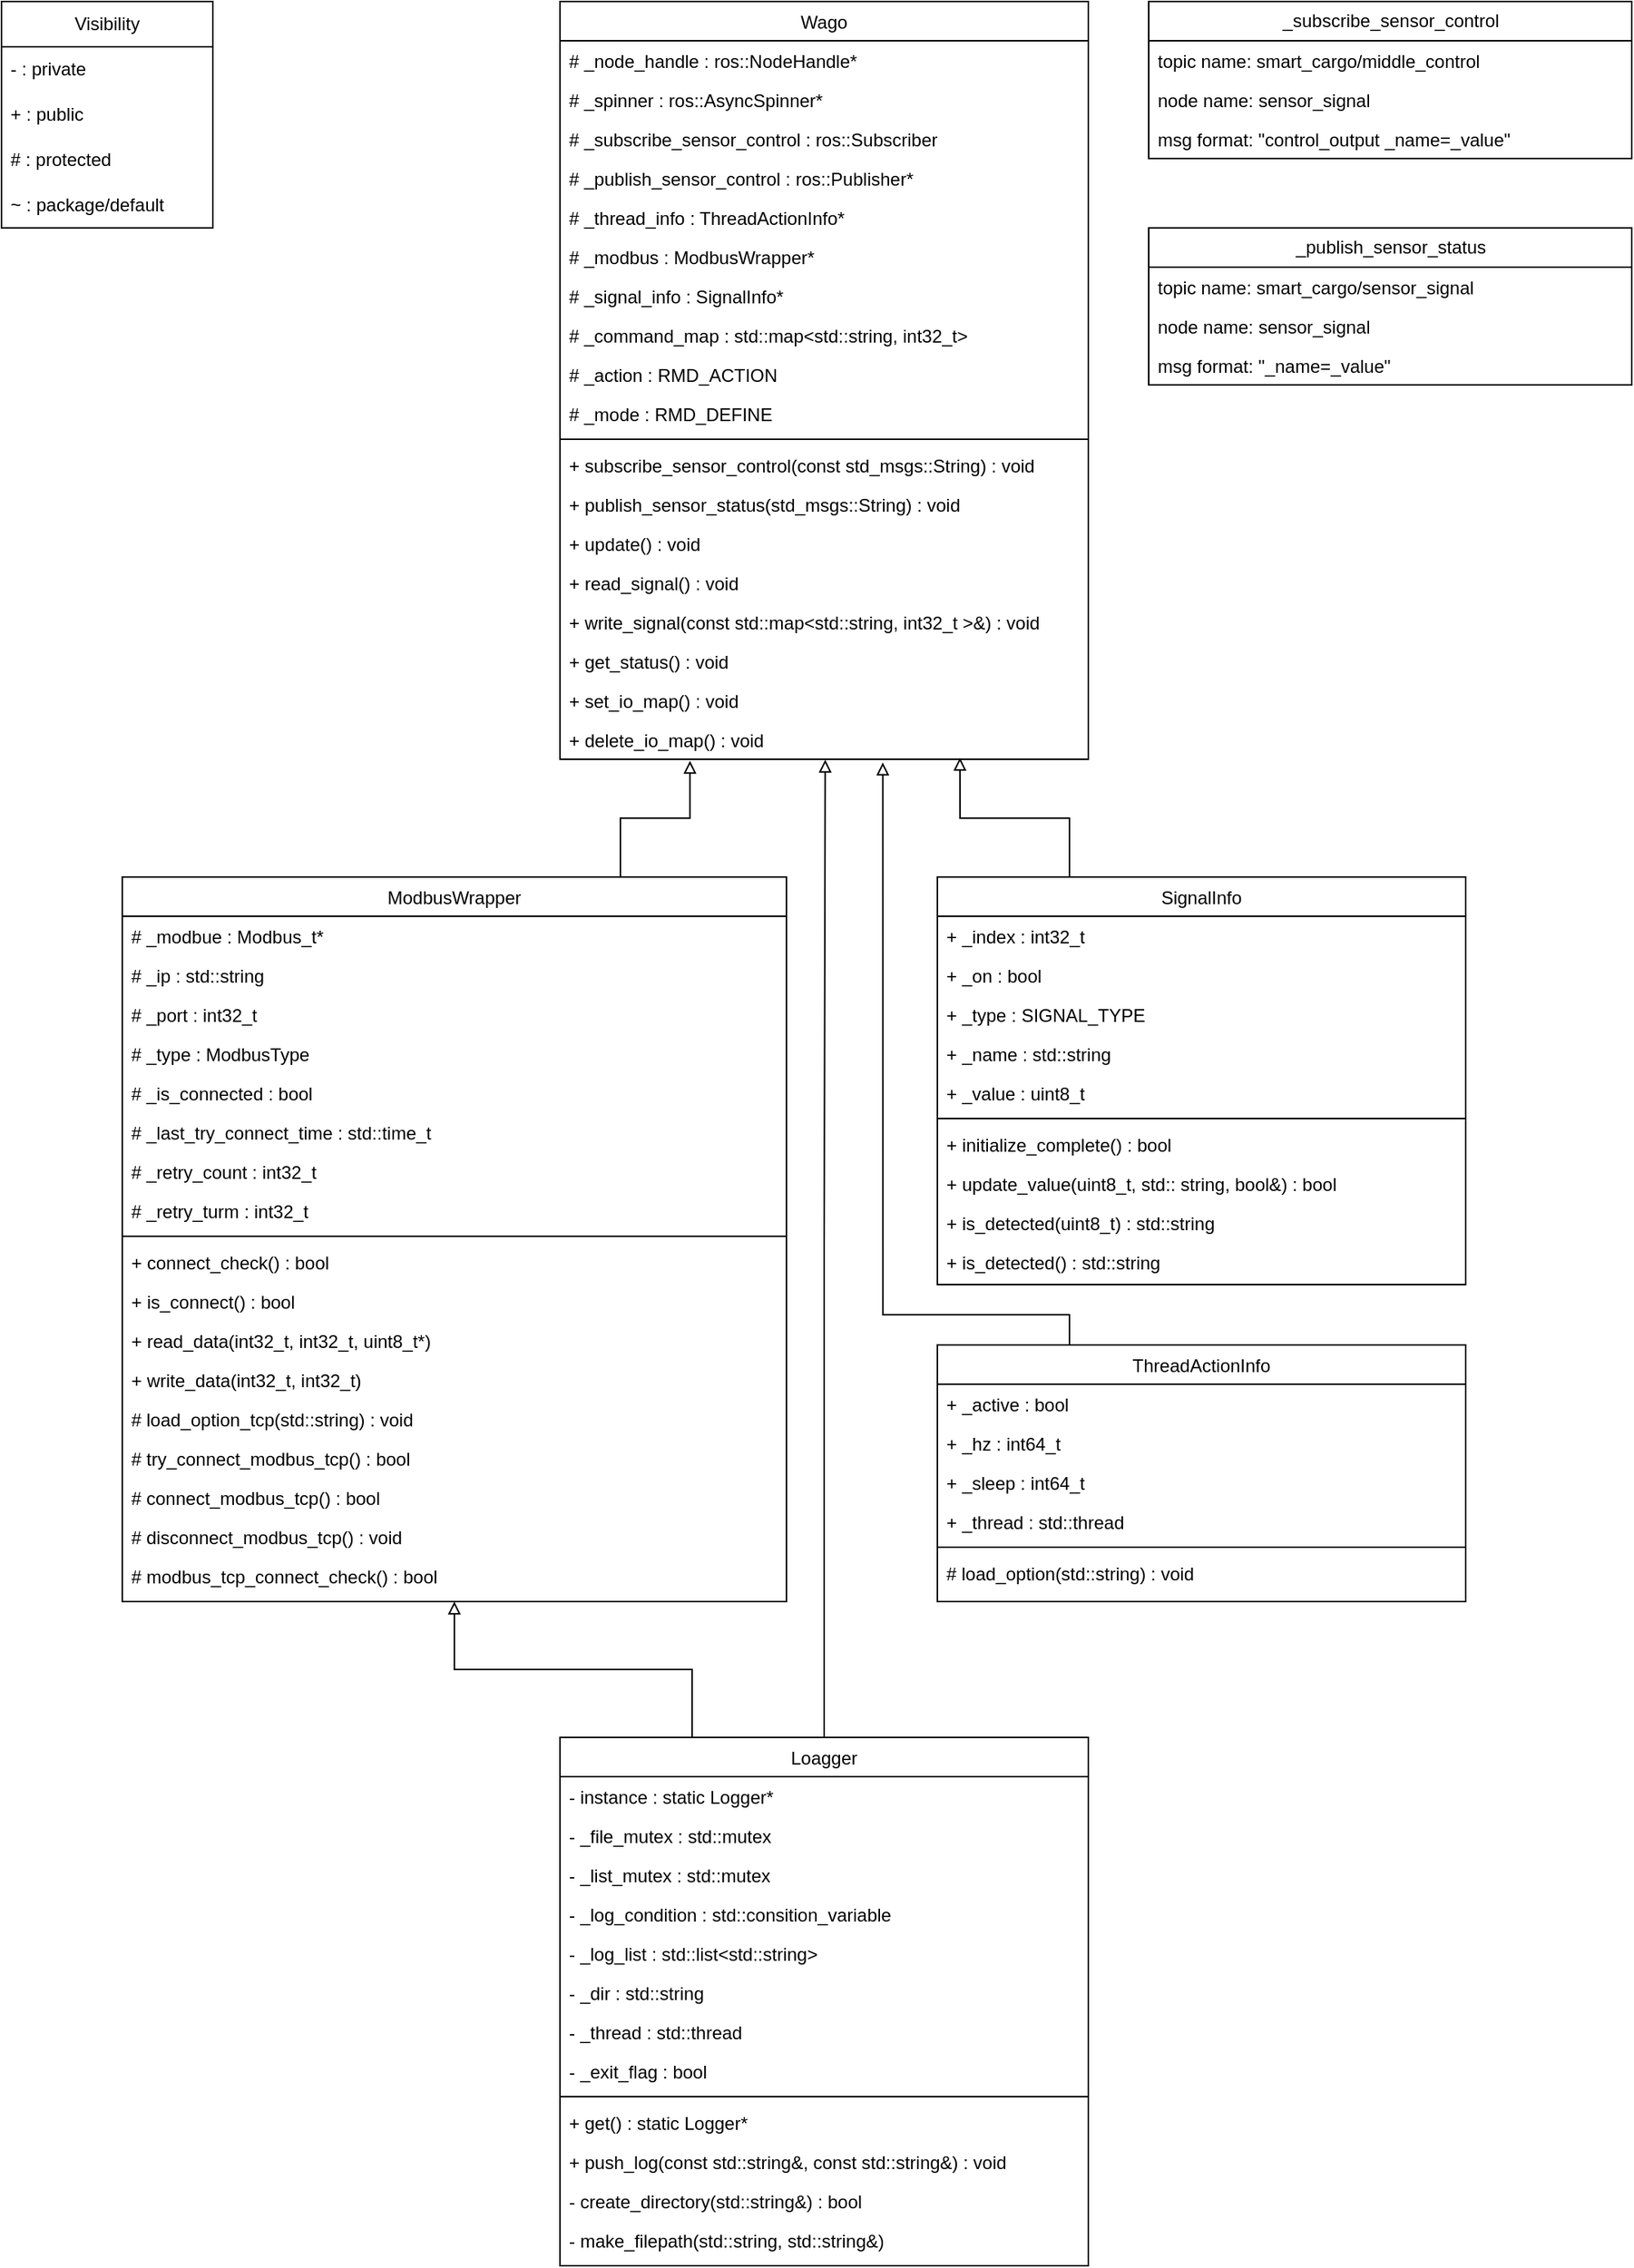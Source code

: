<mxfile pages="4">
    <diagram name="UML" id="VfbRkXCcpN9L9umbxJER">
        <mxGraphModel dx="556" dy="547" grid="1" gridSize="10" guides="1" tooltips="1" connect="1" arrows="1" fold="1" page="1" pageScale="1" pageWidth="1169" pageHeight="1654" math="0" shadow="0">
            <root>
                <mxCell id="0"/>
                <mxCell id="1" parent="0"/>
                <mxCell id="nzCWTVX8wnA7tfFEk3bo-35" value="Wago" style="swimlane;fontStyle=0;align=center;verticalAlign=top;childLayout=stackLayout;horizontal=1;startSize=26;horizontalStack=0;resizeParent=1;resizeLast=0;collapsible=1;marginBottom=0;rounded=0;shadow=0;strokeWidth=1;" parent="1" vertex="1">
                    <mxGeometry x="410" y="40" width="350" height="502" as="geometry">
                        <mxRectangle x="230" y="140" width="160" height="26" as="alternateBounds"/>
                    </mxGeometry>
                </mxCell>
                <mxCell id="nzCWTVX8wnA7tfFEk3bo-36" value="# _node_handle : ros::NodeHandle*" style="text;align=left;verticalAlign=top;spacingLeft=4;spacingRight=4;overflow=hidden;rotatable=0;points=[[0,0.5],[1,0.5]];portConstraint=eastwest;" parent="nzCWTVX8wnA7tfFEk3bo-35" vertex="1">
                    <mxGeometry y="26" width="350" height="26" as="geometry"/>
                </mxCell>
                <mxCell id="4" value="# _spinner : ros::AsyncSpinner*" style="text;align=left;verticalAlign=top;spacingLeft=4;spacingRight=4;overflow=hidden;rotatable=0;points=[[0,0.5],[1,0.5]];portConstraint=eastwest;" parent="nzCWTVX8wnA7tfFEk3bo-35" vertex="1">
                    <mxGeometry y="52" width="350" height="26" as="geometry"/>
                </mxCell>
                <mxCell id="5" value="# _subscribe_sensor_control : ros::Subscriber" style="text;align=left;verticalAlign=top;spacingLeft=4;spacingRight=4;overflow=hidden;rotatable=0;points=[[0,0.5],[1,0.5]];portConstraint=eastwest;" parent="nzCWTVX8wnA7tfFEk3bo-35" vertex="1">
                    <mxGeometry y="78" width="350" height="26" as="geometry"/>
                </mxCell>
                <mxCell id="2" value="# _publish_sensor_control : ros::Publisher*" style="text;align=left;verticalAlign=top;spacingLeft=4;spacingRight=4;overflow=hidden;rotatable=0;points=[[0,0.5],[1,0.5]];portConstraint=eastwest;" parent="nzCWTVX8wnA7tfFEk3bo-35" vertex="1">
                    <mxGeometry y="104" width="350" height="26" as="geometry"/>
                </mxCell>
                <mxCell id="3" value="# _thread_info : ThreadActionInfo*" style="text;align=left;verticalAlign=top;spacingLeft=4;spacingRight=4;overflow=hidden;rotatable=0;points=[[0,0.5],[1,0.5]];portConstraint=eastwest;" parent="nzCWTVX8wnA7tfFEk3bo-35" vertex="1">
                    <mxGeometry y="130" width="350" height="26" as="geometry"/>
                </mxCell>
                <mxCell id="nzCWTVX8wnA7tfFEk3bo-37" value="# _modbus : ModbusWrapper*" style="text;align=left;verticalAlign=top;spacingLeft=4;spacingRight=4;overflow=hidden;rotatable=0;points=[[0,0.5],[1,0.5]];portConstraint=eastwest;rounded=0;shadow=0;html=0;" parent="nzCWTVX8wnA7tfFEk3bo-35" vertex="1">
                    <mxGeometry y="156" width="350" height="26" as="geometry"/>
                </mxCell>
                <mxCell id="nzCWTVX8wnA7tfFEk3bo-38" value="# _signal_info : SignalInfo*" style="text;align=left;verticalAlign=top;spacingLeft=4;spacingRight=4;overflow=hidden;rotatable=0;points=[[0,0.5],[1,0.5]];portConstraint=eastwest;rounded=0;shadow=0;html=0;" parent="nzCWTVX8wnA7tfFEk3bo-35" vertex="1">
                    <mxGeometry y="182" width="350" height="26" as="geometry"/>
                </mxCell>
                <mxCell id="nzCWTVX8wnA7tfFEk3bo-39" value="# _command_map : std::map&lt;std::string, int32_t&gt;" style="text;align=left;verticalAlign=top;spacingLeft=4;spacingRight=4;overflow=hidden;rotatable=0;points=[[0,0.5],[1,0.5]];portConstraint=eastwest;rounded=0;shadow=0;html=0;" parent="nzCWTVX8wnA7tfFEk3bo-35" vertex="1">
                    <mxGeometry y="208" width="350" height="26" as="geometry"/>
                </mxCell>
                <mxCell id="nzCWTVX8wnA7tfFEk3bo-50" value="# _action : RMD_ACTION" style="text;align=left;verticalAlign=top;spacingLeft=4;spacingRight=4;overflow=hidden;rotatable=0;points=[[0,0.5],[1,0.5]];portConstraint=eastwest;rounded=0;shadow=0;html=0;" parent="nzCWTVX8wnA7tfFEk3bo-35" vertex="1">
                    <mxGeometry y="234" width="350" height="26" as="geometry"/>
                </mxCell>
                <mxCell id="nzCWTVX8wnA7tfFEk3bo-51" value="# _mode : RMD_DEFINE&#10;" style="text;align=left;verticalAlign=top;spacingLeft=4;spacingRight=4;overflow=hidden;rotatable=0;points=[[0,0.5],[1,0.5]];portConstraint=eastwest;rounded=0;shadow=0;html=0;" parent="nzCWTVX8wnA7tfFEk3bo-35" vertex="1">
                    <mxGeometry y="260" width="350" height="26" as="geometry"/>
                </mxCell>
                <mxCell id="nzCWTVX8wnA7tfFEk3bo-40" value="" style="line;html=1;strokeWidth=1;align=left;verticalAlign=middle;spacingTop=-1;spacingLeft=3;spacingRight=3;rotatable=0;labelPosition=right;points=[];portConstraint=eastwest;" parent="nzCWTVX8wnA7tfFEk3bo-35" vertex="1">
                    <mxGeometry y="286" width="350" height="8" as="geometry"/>
                </mxCell>
                <mxCell id="nzCWTVX8wnA7tfFEk3bo-41" value="+ subscribe_sensor_control(const std_msgs::String) : void" style="text;align=left;verticalAlign=top;spacingLeft=4;spacingRight=4;overflow=hidden;rotatable=0;points=[[0,0.5],[1,0.5]];portConstraint=eastwest;" parent="nzCWTVX8wnA7tfFEk3bo-35" vertex="1">
                    <mxGeometry y="294" width="350" height="26" as="geometry"/>
                </mxCell>
                <mxCell id="6" value="+ publish_sensor_status(std_msgs::String) : void" style="text;align=left;verticalAlign=top;spacingLeft=4;spacingRight=4;overflow=hidden;rotatable=0;points=[[0,0.5],[1,0.5]];portConstraint=eastwest;" parent="nzCWTVX8wnA7tfFEk3bo-35" vertex="1">
                    <mxGeometry y="320" width="350" height="26" as="geometry"/>
                </mxCell>
                <mxCell id="7" value="+ update() : void" style="text;align=left;verticalAlign=top;spacingLeft=4;spacingRight=4;overflow=hidden;rotatable=0;points=[[0,0.5],[1,0.5]];portConstraint=eastwest;" parent="nzCWTVX8wnA7tfFEk3bo-35" vertex="1">
                    <mxGeometry y="346" width="350" height="26" as="geometry"/>
                </mxCell>
                <mxCell id="nzCWTVX8wnA7tfFEk3bo-42" value="+ read_signal() : void" style="text;align=left;verticalAlign=top;spacingLeft=4;spacingRight=4;overflow=hidden;rotatable=0;points=[[0,0.5],[1,0.5]];portConstraint=eastwest;" parent="nzCWTVX8wnA7tfFEk3bo-35" vertex="1">
                    <mxGeometry y="372" width="350" height="26" as="geometry"/>
                </mxCell>
                <mxCell id="nzCWTVX8wnA7tfFEk3bo-43" value="+ write_signal(const std::map&lt;std::string, int32_t &gt;&amp;) : void" style="text;align=left;verticalAlign=top;spacingLeft=4;spacingRight=4;overflow=hidden;rotatable=0;points=[[0,0.5],[1,0.5]];portConstraint=eastwest;" parent="nzCWTVX8wnA7tfFEk3bo-35" vertex="1">
                    <mxGeometry y="398" width="350" height="26" as="geometry"/>
                </mxCell>
                <mxCell id="jXnhfb5IH8ZleSzRoWF1-1" value="+ get_status() : void" style="text;align=left;verticalAlign=top;spacingLeft=4;spacingRight=4;overflow=hidden;rotatable=0;points=[[0,0.5],[1,0.5]];portConstraint=eastwest;" parent="nzCWTVX8wnA7tfFEk3bo-35" vertex="1">
                    <mxGeometry y="424" width="350" height="26" as="geometry"/>
                </mxCell>
                <mxCell id="jXnhfb5IH8ZleSzRoWF1-2" value="+ set_io_map() : void" style="text;align=left;verticalAlign=top;spacingLeft=4;spacingRight=4;overflow=hidden;rotatable=0;points=[[0,0.5],[1,0.5]];portConstraint=eastwest;" parent="nzCWTVX8wnA7tfFEk3bo-35" vertex="1">
                    <mxGeometry y="450" width="350" height="26" as="geometry"/>
                </mxCell>
                <mxCell id="jXnhfb5IH8ZleSzRoWF1-3" value="+ delete_io_map() : void" style="text;align=left;verticalAlign=top;spacingLeft=4;spacingRight=4;overflow=hidden;rotatable=0;points=[[0,0.5],[1,0.5]];portConstraint=eastwest;" parent="nzCWTVX8wnA7tfFEk3bo-35" vertex="1">
                    <mxGeometry y="476" width="350" height="26" as="geometry"/>
                </mxCell>
                <mxCell id="nzCWTVX8wnA7tfFEk3bo-52" value="Visibility" style="swimlane;fontStyle=0;childLayout=stackLayout;horizontal=1;startSize=30;horizontalStack=0;resizeParent=1;resizeParentMax=0;resizeLast=0;collapsible=1;marginBottom=0;whiteSpace=wrap;html=1;" parent="1" vertex="1">
                    <mxGeometry x="40" y="40" width="140" height="150" as="geometry"/>
                </mxCell>
                <mxCell id="nzCWTVX8wnA7tfFEk3bo-53" value="- : private" style="text;strokeColor=none;fillColor=none;align=left;verticalAlign=middle;spacingLeft=4;spacingRight=4;overflow=hidden;points=[[0,0.5],[1,0.5]];portConstraint=eastwest;rotatable=0;whiteSpace=wrap;html=1;" parent="nzCWTVX8wnA7tfFEk3bo-52" vertex="1">
                    <mxGeometry y="30" width="140" height="30" as="geometry"/>
                </mxCell>
                <mxCell id="nzCWTVX8wnA7tfFEk3bo-54" value="+ : public" style="text;strokeColor=none;fillColor=none;align=left;verticalAlign=middle;spacingLeft=4;spacingRight=4;overflow=hidden;points=[[0,0.5],[1,0.5]];portConstraint=eastwest;rotatable=0;whiteSpace=wrap;html=1;" parent="nzCWTVX8wnA7tfFEk3bo-52" vertex="1">
                    <mxGeometry y="60" width="140" height="30" as="geometry"/>
                </mxCell>
                <mxCell id="nzCWTVX8wnA7tfFEk3bo-55" value="# : protected" style="text;strokeColor=none;fillColor=none;align=left;verticalAlign=middle;spacingLeft=4;spacingRight=4;overflow=hidden;points=[[0,0.5],[1,0.5]];portConstraint=eastwest;rotatable=0;whiteSpace=wrap;html=1;" parent="nzCWTVX8wnA7tfFEk3bo-52" vertex="1">
                    <mxGeometry y="90" width="140" height="30" as="geometry"/>
                </mxCell>
                <mxCell id="nzCWTVX8wnA7tfFEk3bo-56" value="~ : package/default" style="text;strokeColor=none;fillColor=none;align=left;verticalAlign=middle;spacingLeft=4;spacingRight=4;overflow=hidden;points=[[0,0.5],[1,0.5]];portConstraint=eastwest;rotatable=0;whiteSpace=wrap;html=1;" parent="nzCWTVX8wnA7tfFEk3bo-52" vertex="1">
                    <mxGeometry y="120" width="140" height="30" as="geometry"/>
                </mxCell>
                <mxCell id="nzCWTVX8wnA7tfFEk3bo-57" value="ModbusWrapper" style="swimlane;fontStyle=0;align=center;verticalAlign=top;childLayout=stackLayout;horizontal=1;startSize=26;horizontalStack=0;resizeParent=1;resizeLast=0;collapsible=1;marginBottom=0;rounded=0;shadow=0;strokeWidth=1;" parent="1" vertex="1">
                    <mxGeometry x="120" y="620" width="440" height="480" as="geometry">
                        <mxRectangle x="230" y="140" width="160" height="26" as="alternateBounds"/>
                    </mxGeometry>
                </mxCell>
                <mxCell id="nzCWTVX8wnA7tfFEk3bo-58" value="# _modbue : Modbus_t*" style="text;align=left;verticalAlign=top;spacingLeft=4;spacingRight=4;overflow=hidden;rotatable=0;points=[[0,0.5],[1,0.5]];portConstraint=eastwest;" parent="nzCWTVX8wnA7tfFEk3bo-57" vertex="1">
                    <mxGeometry y="26" width="440" height="26" as="geometry"/>
                </mxCell>
                <mxCell id="nzCWTVX8wnA7tfFEk3bo-59" value="# _ip : std::string" style="text;align=left;verticalAlign=top;spacingLeft=4;spacingRight=4;overflow=hidden;rotatable=0;points=[[0,0.5],[1,0.5]];portConstraint=eastwest;rounded=0;shadow=0;html=0;" parent="nzCWTVX8wnA7tfFEk3bo-57" vertex="1">
                    <mxGeometry y="52" width="440" height="26" as="geometry"/>
                </mxCell>
                <mxCell id="nzCWTVX8wnA7tfFEk3bo-60" value="# _port : int32_t" style="text;align=left;verticalAlign=top;spacingLeft=4;spacingRight=4;overflow=hidden;rotatable=0;points=[[0,0.5],[1,0.5]];portConstraint=eastwest;rounded=0;shadow=0;html=0;" parent="nzCWTVX8wnA7tfFEk3bo-57" vertex="1">
                    <mxGeometry y="78" width="440" height="26" as="geometry"/>
                </mxCell>
                <mxCell id="nzCWTVX8wnA7tfFEk3bo-61" value="# _type : ModbusType" style="text;align=left;verticalAlign=top;spacingLeft=4;spacingRight=4;overflow=hidden;rotatable=0;points=[[0,0.5],[1,0.5]];portConstraint=eastwest;rounded=0;shadow=0;html=0;" parent="nzCWTVX8wnA7tfFEk3bo-57" vertex="1">
                    <mxGeometry y="104" width="440" height="26" as="geometry"/>
                </mxCell>
                <mxCell id="nzCWTVX8wnA7tfFEk3bo-62" value="# _is_connected : bool" style="text;align=left;verticalAlign=top;spacingLeft=4;spacingRight=4;overflow=hidden;rotatable=0;points=[[0,0.5],[1,0.5]];portConstraint=eastwest;rounded=0;shadow=0;html=0;" parent="nzCWTVX8wnA7tfFEk3bo-57" vertex="1">
                    <mxGeometry y="130" width="440" height="26" as="geometry"/>
                </mxCell>
                <mxCell id="nzCWTVX8wnA7tfFEk3bo-63" value="# _last_try_connect_time : std::time_t" style="text;align=left;verticalAlign=top;spacingLeft=4;spacingRight=4;overflow=hidden;rotatable=0;points=[[0,0.5],[1,0.5]];portConstraint=eastwest;rounded=0;shadow=0;html=0;" parent="nzCWTVX8wnA7tfFEk3bo-57" vertex="1">
                    <mxGeometry y="156" width="440" height="26" as="geometry"/>
                </mxCell>
                <mxCell id="nzCWTVX8wnA7tfFEk3bo-68" value="# _retry_count : int32_t    " style="text;align=left;verticalAlign=top;spacingLeft=4;spacingRight=4;overflow=hidden;rotatable=0;points=[[0,0.5],[1,0.5]];portConstraint=eastwest;rounded=0;shadow=0;html=0;" parent="nzCWTVX8wnA7tfFEk3bo-57" vertex="1">
                    <mxGeometry y="182" width="440" height="26" as="geometry"/>
                </mxCell>
                <mxCell id="nzCWTVX8wnA7tfFEk3bo-69" value="# _retry_turm : int32_t" style="text;align=left;verticalAlign=top;spacingLeft=4;spacingRight=4;overflow=hidden;rotatable=0;points=[[0,0.5],[1,0.5]];portConstraint=eastwest;rounded=0;shadow=0;html=0;" parent="nzCWTVX8wnA7tfFEk3bo-57" vertex="1">
                    <mxGeometry y="208" width="440" height="26" as="geometry"/>
                </mxCell>
                <mxCell id="nzCWTVX8wnA7tfFEk3bo-64" value="" style="line;html=1;strokeWidth=1;align=left;verticalAlign=middle;spacingTop=-1;spacingLeft=3;spacingRight=3;rotatable=0;labelPosition=right;points=[];portConstraint=eastwest;" parent="nzCWTVX8wnA7tfFEk3bo-57" vertex="1">
                    <mxGeometry y="234" width="440" height="8" as="geometry"/>
                </mxCell>
                <mxCell id="nzCWTVX8wnA7tfFEk3bo-65" value="+ connect_check() : bool" style="text;align=left;verticalAlign=top;spacingLeft=4;spacingRight=4;overflow=hidden;rotatable=0;points=[[0,0.5],[1,0.5]];portConstraint=eastwest;" parent="nzCWTVX8wnA7tfFEk3bo-57" vertex="1">
                    <mxGeometry y="242" width="440" height="26" as="geometry"/>
                </mxCell>
                <mxCell id="nzCWTVX8wnA7tfFEk3bo-66" value="+ is_connect() : bool" style="text;align=left;verticalAlign=top;spacingLeft=4;spacingRight=4;overflow=hidden;rotatable=0;points=[[0,0.5],[1,0.5]];portConstraint=eastwest;" parent="nzCWTVX8wnA7tfFEk3bo-57" vertex="1">
                    <mxGeometry y="268" width="440" height="26" as="geometry"/>
                </mxCell>
                <mxCell id="nzCWTVX8wnA7tfFEk3bo-67" value="+ read_data(int32_t, int32_t, uint8_t*)" style="text;align=left;verticalAlign=top;spacingLeft=4;spacingRight=4;overflow=hidden;rotatable=0;points=[[0,0.5],[1,0.5]];portConstraint=eastwest;" parent="nzCWTVX8wnA7tfFEk3bo-57" vertex="1">
                    <mxGeometry y="294" width="440" height="26" as="geometry"/>
                </mxCell>
                <mxCell id="nzCWTVX8wnA7tfFEk3bo-77" value="+ write_data(int32_t, int32_t)" style="text;align=left;verticalAlign=top;spacingLeft=4;spacingRight=4;overflow=hidden;rotatable=0;points=[[0,0.5],[1,0.5]];portConstraint=eastwest;" parent="nzCWTVX8wnA7tfFEk3bo-57" vertex="1">
                    <mxGeometry y="320" width="440" height="26" as="geometry"/>
                </mxCell>
                <mxCell id="nzCWTVX8wnA7tfFEk3bo-74" value="# load_option_tcp(std::string) : void" style="text;align=left;verticalAlign=top;spacingLeft=4;spacingRight=4;overflow=hidden;rotatable=0;points=[[0,0.5],[1,0.5]];portConstraint=eastwest;" parent="nzCWTVX8wnA7tfFEk3bo-57" vertex="1">
                    <mxGeometry y="346" width="440" height="26" as="geometry"/>
                </mxCell>
                <mxCell id="nzCWTVX8wnA7tfFEk3bo-75" value="# try_connect_modbus_tcp() : bool" style="text;align=left;verticalAlign=top;spacingLeft=4;spacingRight=4;overflow=hidden;rotatable=0;points=[[0,0.5],[1,0.5]];portConstraint=eastwest;" parent="nzCWTVX8wnA7tfFEk3bo-57" vertex="1">
                    <mxGeometry y="372" width="440" height="26" as="geometry"/>
                </mxCell>
                <mxCell id="nzCWTVX8wnA7tfFEk3bo-76" value="# connect_modbus_tcp() : bool" style="text;align=left;verticalAlign=top;spacingLeft=4;spacingRight=4;overflow=hidden;rotatable=0;points=[[0,0.5],[1,0.5]];portConstraint=eastwest;" parent="nzCWTVX8wnA7tfFEk3bo-57" vertex="1">
                    <mxGeometry y="398" width="440" height="26" as="geometry"/>
                </mxCell>
                <mxCell id="nzCWTVX8wnA7tfFEk3bo-78" value="# disconnect_modbus_tcp() : void" style="text;align=left;verticalAlign=top;spacingLeft=4;spacingRight=4;overflow=hidden;rotatable=0;points=[[0,0.5],[1,0.5]];portConstraint=eastwest;" parent="nzCWTVX8wnA7tfFEk3bo-57" vertex="1">
                    <mxGeometry y="424" width="440" height="26" as="geometry"/>
                </mxCell>
                <mxCell id="nzCWTVX8wnA7tfFEk3bo-79" value="# modbus_tcp_connect_check() : bool" style="text;align=left;verticalAlign=top;spacingLeft=4;spacingRight=4;overflow=hidden;rotatable=0;points=[[0,0.5],[1,0.5]];portConstraint=eastwest;" parent="nzCWTVX8wnA7tfFEk3bo-57" vertex="1">
                    <mxGeometry y="450" width="440" height="26" as="geometry"/>
                </mxCell>
                <mxCell id="jXnhfb5IH8ZleSzRoWF1-24" style="edgeStyle=orthogonalEdgeStyle;rounded=0;orthogonalLoop=1;jettySize=auto;html=1;exitX=0.25;exitY=0;exitDx=0;exitDy=0;entryX=0.5;entryY=1;entryDx=0;entryDy=0;endArrow=block;endFill=0;" parent="1" source="nzCWTVX8wnA7tfFEk3bo-86" target="nzCWTVX8wnA7tfFEk3bo-57" edge="1">
                    <mxGeometry relative="1" as="geometry"/>
                </mxCell>
                <mxCell id="nzCWTVX8wnA7tfFEk3bo-86" value="Loagger" style="swimlane;fontStyle=0;align=center;verticalAlign=top;childLayout=stackLayout;horizontal=1;startSize=26;horizontalStack=0;resizeParent=1;resizeLast=0;collapsible=1;marginBottom=0;rounded=0;shadow=0;strokeWidth=1;" parent="1" vertex="1">
                    <mxGeometry x="410" y="1190" width="350" height="350" as="geometry">
                        <mxRectangle x="230" y="140" width="160" height="26" as="alternateBounds"/>
                    </mxGeometry>
                </mxCell>
                <mxCell id="nzCWTVX8wnA7tfFEk3bo-87" value="- instance : static Logger*" style="text;align=left;verticalAlign=top;spacingLeft=4;spacingRight=4;overflow=hidden;rotatable=0;points=[[0,0.5],[1,0.5]];portConstraint=eastwest;" parent="nzCWTVX8wnA7tfFEk3bo-86" vertex="1">
                    <mxGeometry y="26" width="350" height="26" as="geometry"/>
                </mxCell>
                <mxCell id="nzCWTVX8wnA7tfFEk3bo-88" value="- _file_mutex : std::mutex" style="text;align=left;verticalAlign=top;spacingLeft=4;spacingRight=4;overflow=hidden;rotatable=0;points=[[0,0.5],[1,0.5]];portConstraint=eastwest;rounded=0;shadow=0;html=0;" parent="nzCWTVX8wnA7tfFEk3bo-86" vertex="1">
                    <mxGeometry y="52" width="350" height="26" as="geometry"/>
                </mxCell>
                <mxCell id="nzCWTVX8wnA7tfFEk3bo-89" value="- _list_mutex : std::mutex" style="text;align=left;verticalAlign=top;spacingLeft=4;spacingRight=4;overflow=hidden;rotatable=0;points=[[0,0.5],[1,0.5]];portConstraint=eastwest;rounded=0;shadow=0;html=0;" parent="nzCWTVX8wnA7tfFEk3bo-86" vertex="1">
                    <mxGeometry y="78" width="350" height="26" as="geometry"/>
                </mxCell>
                <mxCell id="nzCWTVX8wnA7tfFEk3bo-90" value="- _log_condition : std::consition_variable" style="text;align=left;verticalAlign=top;spacingLeft=4;spacingRight=4;overflow=hidden;rotatable=0;points=[[0,0.5],[1,0.5]];portConstraint=eastwest;rounded=0;shadow=0;html=0;" parent="nzCWTVX8wnA7tfFEk3bo-86" vertex="1">
                    <mxGeometry y="104" width="350" height="26" as="geometry"/>
                </mxCell>
                <mxCell id="nzCWTVX8wnA7tfFEk3bo-91" value="- _log_list : std::list&lt;std::string&gt;" style="text;align=left;verticalAlign=top;spacingLeft=4;spacingRight=4;overflow=hidden;rotatable=0;points=[[0,0.5],[1,0.5]];portConstraint=eastwest;rounded=0;shadow=0;html=0;" parent="nzCWTVX8wnA7tfFEk3bo-86" vertex="1">
                    <mxGeometry y="130" width="350" height="26" as="geometry"/>
                </mxCell>
                <mxCell id="nzCWTVX8wnA7tfFEk3bo-92" value="- _dir : std::string" style="text;align=left;verticalAlign=top;spacingLeft=4;spacingRight=4;overflow=hidden;rotatable=0;points=[[0,0.5],[1,0.5]];portConstraint=eastwest;rounded=0;shadow=0;html=0;" parent="nzCWTVX8wnA7tfFEk3bo-86" vertex="1">
                    <mxGeometry y="156" width="350" height="26" as="geometry"/>
                </mxCell>
                <mxCell id="nzCWTVX8wnA7tfFEk3bo-97" value="- _thread : std::thread" style="text;align=left;verticalAlign=top;spacingLeft=4;spacingRight=4;overflow=hidden;rotatable=0;points=[[0,0.5],[1,0.5]];portConstraint=eastwest;rounded=0;shadow=0;html=0;" parent="nzCWTVX8wnA7tfFEk3bo-86" vertex="1">
                    <mxGeometry y="182" width="350" height="26" as="geometry"/>
                </mxCell>
                <mxCell id="nzCWTVX8wnA7tfFEk3bo-98" value="- _exit_flag : bool" style="text;align=left;verticalAlign=top;spacingLeft=4;spacingRight=4;overflow=hidden;rotatable=0;points=[[0,0.5],[1,0.5]];portConstraint=eastwest;rounded=0;shadow=0;html=0;" parent="nzCWTVX8wnA7tfFEk3bo-86" vertex="1">
                    <mxGeometry y="208" width="350" height="26" as="geometry"/>
                </mxCell>
                <mxCell id="nzCWTVX8wnA7tfFEk3bo-93" value="" style="line;html=1;strokeWidth=1;align=left;verticalAlign=middle;spacingTop=-1;spacingLeft=3;spacingRight=3;rotatable=0;labelPosition=right;points=[];portConstraint=eastwest;" parent="nzCWTVX8wnA7tfFEk3bo-86" vertex="1">
                    <mxGeometry y="234" width="350" height="8" as="geometry"/>
                </mxCell>
                <mxCell id="nzCWTVX8wnA7tfFEk3bo-94" value="+ get() : static Logger*" style="text;align=left;verticalAlign=top;spacingLeft=4;spacingRight=4;overflow=hidden;rotatable=0;points=[[0,0.5],[1,0.5]];portConstraint=eastwest;" parent="nzCWTVX8wnA7tfFEk3bo-86" vertex="1">
                    <mxGeometry y="242" width="350" height="26" as="geometry"/>
                </mxCell>
                <mxCell id="nzCWTVX8wnA7tfFEk3bo-95" value="+ push_log(const std::string&amp;, const std::string&amp;) : void" style="text;align=left;verticalAlign=top;spacingLeft=4;spacingRight=4;overflow=hidden;rotatable=0;points=[[0,0.5],[1,0.5]];portConstraint=eastwest;" parent="nzCWTVX8wnA7tfFEk3bo-86" vertex="1">
                    <mxGeometry y="268" width="350" height="26" as="geometry"/>
                </mxCell>
                <mxCell id="nzCWTVX8wnA7tfFEk3bo-96" value="- create_directory(std::string&amp;) : bool" style="text;align=left;verticalAlign=top;spacingLeft=4;spacingRight=4;overflow=hidden;rotatable=0;points=[[0,0.5],[1,0.5]];portConstraint=eastwest;" parent="nzCWTVX8wnA7tfFEk3bo-86" vertex="1">
                    <mxGeometry y="294" width="350" height="26" as="geometry"/>
                </mxCell>
                <mxCell id="nzCWTVX8wnA7tfFEk3bo-100" value="- make_filepath(std::string, std::string&amp;)" style="text;align=left;verticalAlign=top;spacingLeft=4;spacingRight=4;overflow=hidden;rotatable=0;points=[[0,0.5],[1,0.5]];portConstraint=eastwest;" parent="nzCWTVX8wnA7tfFEk3bo-86" vertex="1">
                    <mxGeometry y="320" width="350" height="26" as="geometry"/>
                </mxCell>
                <mxCell id="nzCWTVX8wnA7tfFEk3bo-102" value="ThreadActionInfo" style="swimlane;fontStyle=0;align=center;verticalAlign=top;childLayout=stackLayout;horizontal=1;startSize=26;horizontalStack=0;resizeParent=1;resizeLast=0;collapsible=1;marginBottom=0;rounded=0;shadow=0;strokeWidth=1;" parent="1" vertex="1">
                    <mxGeometry x="660" y="930" width="350" height="170" as="geometry">
                        <mxRectangle x="230" y="140" width="160" height="26" as="alternateBounds"/>
                    </mxGeometry>
                </mxCell>
                <mxCell id="nzCWTVX8wnA7tfFEk3bo-103" value="+ _active : bool" style="text;align=left;verticalAlign=top;spacingLeft=4;spacingRight=4;overflow=hidden;rotatable=0;points=[[0,0.5],[1,0.5]];portConstraint=eastwest;" parent="nzCWTVX8wnA7tfFEk3bo-102" vertex="1">
                    <mxGeometry y="26" width="350" height="26" as="geometry"/>
                </mxCell>
                <mxCell id="nzCWTVX8wnA7tfFEk3bo-104" value="+ _hz : int64_t" style="text;align=left;verticalAlign=top;spacingLeft=4;spacingRight=4;overflow=hidden;rotatable=0;points=[[0,0.5],[1,0.5]];portConstraint=eastwest;rounded=0;shadow=0;html=0;" parent="nzCWTVX8wnA7tfFEk3bo-102" vertex="1">
                    <mxGeometry y="52" width="350" height="26" as="geometry"/>
                </mxCell>
                <mxCell id="nzCWTVX8wnA7tfFEk3bo-105" value="+ _sleep : int64_t" style="text;align=left;verticalAlign=top;spacingLeft=4;spacingRight=4;overflow=hidden;rotatable=0;points=[[0,0.5],[1,0.5]];portConstraint=eastwest;rounded=0;shadow=0;html=0;" parent="nzCWTVX8wnA7tfFEk3bo-102" vertex="1">
                    <mxGeometry y="78" width="350" height="26" as="geometry"/>
                </mxCell>
                <mxCell id="nzCWTVX8wnA7tfFEk3bo-106" value="+ _thread : std::thread" style="text;align=left;verticalAlign=top;spacingLeft=4;spacingRight=4;overflow=hidden;rotatable=0;points=[[0,0.5],[1,0.5]];portConstraint=eastwest;rounded=0;shadow=0;html=0;" parent="nzCWTVX8wnA7tfFEk3bo-102" vertex="1">
                    <mxGeometry y="104" width="350" height="26" as="geometry"/>
                </mxCell>
                <mxCell id="nzCWTVX8wnA7tfFEk3bo-112" value="" style="line;html=1;strokeWidth=1;align=left;verticalAlign=middle;spacingTop=-1;spacingLeft=3;spacingRight=3;rotatable=0;labelPosition=right;points=[];portConstraint=eastwest;" parent="nzCWTVX8wnA7tfFEk3bo-102" vertex="1">
                    <mxGeometry y="130" width="350" height="8" as="geometry"/>
                </mxCell>
                <mxCell id="nzCWTVX8wnA7tfFEk3bo-113" value="# load_option(std::string) : void" style="text;align=left;verticalAlign=top;spacingLeft=4;spacingRight=4;overflow=hidden;rotatable=0;points=[[0,0.5],[1,0.5]];portConstraint=eastwest;" parent="nzCWTVX8wnA7tfFEk3bo-102" vertex="1">
                    <mxGeometry y="138" width="350" height="26" as="geometry"/>
                </mxCell>
                <mxCell id="jXnhfb5IH8ZleSzRoWF1-4" value="SignalInfo" style="swimlane;fontStyle=0;align=center;verticalAlign=top;childLayout=stackLayout;horizontal=1;startSize=26;horizontalStack=0;resizeParent=1;resizeLast=0;collapsible=1;marginBottom=0;rounded=0;shadow=0;strokeWidth=1;" parent="1" vertex="1">
                    <mxGeometry x="660" y="620" width="350" height="270" as="geometry">
                        <mxRectangle x="230" y="140" width="160" height="26" as="alternateBounds"/>
                    </mxGeometry>
                </mxCell>
                <mxCell id="jXnhfb5IH8ZleSzRoWF1-5" value="+ _index : int32_t" style="text;align=left;verticalAlign=top;spacingLeft=4;spacingRight=4;overflow=hidden;rotatable=0;points=[[0,0.5],[1,0.5]];portConstraint=eastwest;" parent="jXnhfb5IH8ZleSzRoWF1-4" vertex="1">
                    <mxGeometry y="26" width="350" height="26" as="geometry"/>
                </mxCell>
                <mxCell id="jXnhfb5IH8ZleSzRoWF1-6" value="+ _on : bool" style="text;align=left;verticalAlign=top;spacingLeft=4;spacingRight=4;overflow=hidden;rotatable=0;points=[[0,0.5],[1,0.5]];portConstraint=eastwest;rounded=0;shadow=0;html=0;" parent="jXnhfb5IH8ZleSzRoWF1-4" vertex="1">
                    <mxGeometry y="52" width="350" height="26" as="geometry"/>
                </mxCell>
                <mxCell id="jXnhfb5IH8ZleSzRoWF1-7" value="+ _type : SIGNAL_TYPE" style="text;align=left;verticalAlign=top;spacingLeft=4;spacingRight=4;overflow=hidden;rotatable=0;points=[[0,0.5],[1,0.5]];portConstraint=eastwest;rounded=0;shadow=0;html=0;" parent="jXnhfb5IH8ZleSzRoWF1-4" vertex="1">
                    <mxGeometry y="78" width="350" height="26" as="geometry"/>
                </mxCell>
                <mxCell id="jXnhfb5IH8ZleSzRoWF1-8" value="+ _name : std::string" style="text;align=left;verticalAlign=top;spacingLeft=4;spacingRight=4;overflow=hidden;rotatable=0;points=[[0,0.5],[1,0.5]];portConstraint=eastwest;rounded=0;shadow=0;html=0;" parent="jXnhfb5IH8ZleSzRoWF1-4" vertex="1">
                    <mxGeometry y="104" width="350" height="26" as="geometry"/>
                </mxCell>
                <mxCell id="jXnhfb5IH8ZleSzRoWF1-9" value="+ _value : uint8_t" style="text;align=left;verticalAlign=top;spacingLeft=4;spacingRight=4;overflow=hidden;rotatable=0;points=[[0,0.5],[1,0.5]];portConstraint=eastwest;rounded=0;shadow=0;html=0;" parent="jXnhfb5IH8ZleSzRoWF1-4" vertex="1">
                    <mxGeometry y="130" width="350" height="26" as="geometry"/>
                </mxCell>
                <mxCell id="jXnhfb5IH8ZleSzRoWF1-11" value="" style="line;html=1;strokeWidth=1;align=left;verticalAlign=middle;spacingTop=-1;spacingLeft=3;spacingRight=3;rotatable=0;labelPosition=right;points=[];portConstraint=eastwest;" parent="jXnhfb5IH8ZleSzRoWF1-4" vertex="1">
                    <mxGeometry y="156" width="350" height="8" as="geometry"/>
                </mxCell>
                <mxCell id="jXnhfb5IH8ZleSzRoWF1-12" value="+ initialize_complete() : bool" style="text;align=left;verticalAlign=top;spacingLeft=4;spacingRight=4;overflow=hidden;rotatable=0;points=[[0,0.5],[1,0.5]];portConstraint=eastwest;" parent="jXnhfb5IH8ZleSzRoWF1-4" vertex="1">
                    <mxGeometry y="164" width="350" height="26" as="geometry"/>
                </mxCell>
                <mxCell id="jXnhfb5IH8ZleSzRoWF1-13" value="+ update_value(uint8_t, std:: string, bool&amp;) : bool" style="text;align=left;verticalAlign=top;spacingLeft=4;spacingRight=4;overflow=hidden;rotatable=0;points=[[0,0.5],[1,0.5]];portConstraint=eastwest;" parent="jXnhfb5IH8ZleSzRoWF1-4" vertex="1">
                    <mxGeometry y="190" width="350" height="26" as="geometry"/>
                </mxCell>
                <mxCell id="jXnhfb5IH8ZleSzRoWF1-14" value="+ is_detected(uint8_t) : std::string" style="text;align=left;verticalAlign=top;spacingLeft=4;spacingRight=4;overflow=hidden;rotatable=0;points=[[0,0.5],[1,0.5]];portConstraint=eastwest;" parent="jXnhfb5IH8ZleSzRoWF1-4" vertex="1">
                    <mxGeometry y="216" width="350" height="26" as="geometry"/>
                </mxCell>
                <mxCell id="jXnhfb5IH8ZleSzRoWF1-15" value="+ is_detected() : std::string" style="text;align=left;verticalAlign=top;spacingLeft=4;spacingRight=4;overflow=hidden;rotatable=0;points=[[0,0.5],[1,0.5]];portConstraint=eastwest;" parent="jXnhfb5IH8ZleSzRoWF1-4" vertex="1">
                    <mxGeometry y="242" width="350" height="26" as="geometry"/>
                </mxCell>
                <mxCell id="jXnhfb5IH8ZleSzRoWF1-20" style="edgeStyle=orthogonalEdgeStyle;rounded=0;orthogonalLoop=1;jettySize=auto;html=1;exitX=0.75;exitY=0;exitDx=0;exitDy=0;endArrow=block;endFill=0;entryX=0.246;entryY=1.038;entryDx=0;entryDy=0;entryPerimeter=0;" parent="1" source="nzCWTVX8wnA7tfFEk3bo-57" target="jXnhfb5IH8ZleSzRoWF1-3" edge="1">
                    <mxGeometry relative="1" as="geometry">
                        <mxPoint x="520" y="520" as="targetPoint"/>
                    </mxGeometry>
                </mxCell>
                <mxCell id="jXnhfb5IH8ZleSzRoWF1-21" style="edgeStyle=orthogonalEdgeStyle;rounded=0;orthogonalLoop=1;jettySize=auto;html=1;exitX=0.25;exitY=0;exitDx=0;exitDy=0;entryX=0.757;entryY=0.962;entryDx=0;entryDy=0;entryPerimeter=0;endArrow=block;endFill=0;" parent="1" source="jXnhfb5IH8ZleSzRoWF1-4" target="jXnhfb5IH8ZleSzRoWF1-3" edge="1">
                    <mxGeometry relative="1" as="geometry"/>
                </mxCell>
                <mxCell id="jXnhfb5IH8ZleSzRoWF1-22" style="edgeStyle=orthogonalEdgeStyle;rounded=0;orthogonalLoop=1;jettySize=auto;html=1;exitX=0.25;exitY=0;exitDx=0;exitDy=0;entryX=0.611;entryY=1.084;entryDx=0;entryDy=0;entryPerimeter=0;endArrow=block;endFill=0;" parent="1" source="nzCWTVX8wnA7tfFEk3bo-102" target="jXnhfb5IH8ZleSzRoWF1-3" edge="1">
                    <mxGeometry relative="1" as="geometry">
                        <Array as="points">
                            <mxPoint x="748" y="910"/>
                            <mxPoint x="624" y="910"/>
                        </Array>
                    </mxGeometry>
                </mxCell>
                <mxCell id="jXnhfb5IH8ZleSzRoWF1-23" style="edgeStyle=orthogonalEdgeStyle;rounded=0;orthogonalLoop=1;jettySize=auto;html=1;exitX=0.5;exitY=0;exitDx=0;exitDy=0;entryX=0.502;entryY=1.011;entryDx=0;entryDy=0;entryPerimeter=0;endArrow=block;endFill=0;" parent="1" source="nzCWTVX8wnA7tfFEk3bo-86" target="jXnhfb5IH8ZleSzRoWF1-3" edge="1">
                    <mxGeometry relative="1" as="geometry"/>
                </mxCell>
                <mxCell id="QeCADzzz_KVR_JPs_v4S-7" value="_subscribe_sensor_control" style="swimlane;fontStyle=0;childLayout=stackLayout;horizontal=1;startSize=26;fillColor=none;horizontalStack=0;resizeParent=1;resizeParentMax=0;resizeLast=0;collapsible=1;marginBottom=0;html=1;" parent="1" vertex="1">
                    <mxGeometry x="800" y="40" width="320" height="104" as="geometry"/>
                </mxCell>
                <mxCell id="QeCADzzz_KVR_JPs_v4S-8" value="topic name: smart_cargo/middle_control" style="text;strokeColor=none;fillColor=none;align=left;verticalAlign=top;spacingLeft=4;spacingRight=4;overflow=hidden;rotatable=0;points=[[0,0.5],[1,0.5]];portConstraint=eastwest;whiteSpace=wrap;html=1;" parent="QeCADzzz_KVR_JPs_v4S-7" vertex="1">
                    <mxGeometry y="26" width="320" height="26" as="geometry"/>
                </mxCell>
                <mxCell id="QeCADzzz_KVR_JPs_v4S-9" value="node name: sensor_signal" style="text;strokeColor=none;fillColor=none;align=left;verticalAlign=top;spacingLeft=4;spacingRight=4;overflow=hidden;rotatable=0;points=[[0,0.5],[1,0.5]];portConstraint=eastwest;whiteSpace=wrap;html=1;" parent="QeCADzzz_KVR_JPs_v4S-7" vertex="1">
                    <mxGeometry y="52" width="320" height="26" as="geometry"/>
                </mxCell>
                <mxCell id="QeCADzzz_KVR_JPs_v4S-10" value="msg format: &quot;control_output _name=_value&quot;" style="text;strokeColor=none;fillColor=none;align=left;verticalAlign=top;spacingLeft=4;spacingRight=4;overflow=hidden;rotatable=0;points=[[0,0.5],[1,0.5]];portConstraint=eastwest;whiteSpace=wrap;html=1;" parent="QeCADzzz_KVR_JPs_v4S-7" vertex="1">
                    <mxGeometry y="78" width="320" height="26" as="geometry"/>
                </mxCell>
                <mxCell id="QeCADzzz_KVR_JPs_v4S-11" value="_publish_sensor_status" style="swimlane;fontStyle=0;childLayout=stackLayout;horizontal=1;startSize=26;fillColor=none;horizontalStack=0;resizeParent=1;resizeParentMax=0;resizeLast=0;collapsible=1;marginBottom=0;html=1;" parent="1" vertex="1">
                    <mxGeometry x="800" y="190" width="320" height="104" as="geometry"/>
                </mxCell>
                <mxCell id="QeCADzzz_KVR_JPs_v4S-12" value="topic name: smart_cargo/sensor_signal" style="text;strokeColor=none;fillColor=none;align=left;verticalAlign=top;spacingLeft=4;spacingRight=4;overflow=hidden;rotatable=0;points=[[0,0.5],[1,0.5]];portConstraint=eastwest;whiteSpace=wrap;html=1;" parent="QeCADzzz_KVR_JPs_v4S-11" vertex="1">
                    <mxGeometry y="26" width="320" height="26" as="geometry"/>
                </mxCell>
                <mxCell id="QeCADzzz_KVR_JPs_v4S-13" value="node name: sensor_signal" style="text;strokeColor=none;fillColor=none;align=left;verticalAlign=top;spacingLeft=4;spacingRight=4;overflow=hidden;rotatable=0;points=[[0,0.5],[1,0.5]];portConstraint=eastwest;whiteSpace=wrap;html=1;" parent="QeCADzzz_KVR_JPs_v4S-11" vertex="1">
                    <mxGeometry y="52" width="320" height="26" as="geometry"/>
                </mxCell>
                <mxCell id="QeCADzzz_KVR_JPs_v4S-14" value="msg format: &quot;_name=_value&quot;" style="text;strokeColor=none;fillColor=none;align=left;verticalAlign=top;spacingLeft=4;spacingRight=4;overflow=hidden;rotatable=0;points=[[0,0.5],[1,0.5]];portConstraint=eastwest;whiteSpace=wrap;html=1;" parent="QeCADzzz_KVR_JPs_v4S-11" vertex="1">
                    <mxGeometry y="78" width="320" height="26" as="geometry"/>
                </mxCell>
            </root>
        </mxGraphModel>
    </diagram>
    <diagram name="ReadSignal Sequence" id="yM0QUZl3GJGR7YDlicwo">
        <mxGraphModel dx="556" dy="547" grid="1" gridSize="10" guides="1" tooltips="1" connect="1" arrows="1" fold="1" page="1" pageScale="1" pageWidth="1169" pageHeight="1654" math="0" shadow="0">
            <root>
                <mxCell id="hQpo1fSF9itOeoWB_IDG-0"/>
                <mxCell id="hQpo1fSF9itOeoWB_IDG-1" parent="hQpo1fSF9itOeoWB_IDG-0"/>
                <mxCell id="hQpo1fSF9itOeoWB_IDG-2" value="Wago" style="shape=umlLifeline;perimeter=lifelinePerimeter;whiteSpace=wrap;html=1;container=1;collapsible=0;recursiveResize=0;outlineConnect=0;" parent="hQpo1fSF9itOeoWB_IDG-1" vertex="1">
                    <mxGeometry x="45" y="80" width="120" height="760" as="geometry"/>
                </mxCell>
                <mxCell id="e0DvL11GerUajj2F46cJ-1" value="" style="rounded=0;whiteSpace=wrap;html=1;fontSize=10;" parent="hQpo1fSF9itOeoWB_IDG-2" vertex="1">
                    <mxGeometry x="55" y="70" width="10" height="130" as="geometry"/>
                </mxCell>
                <mxCell id="e0DvL11GerUajj2F46cJ-2" value="" style="edgeStyle=orthogonalEdgeStyle;html=1;align=left;spacingLeft=2;endArrow=block;rounded=0;fontSize=12;exitX=0.5;exitY=0;exitDx=0;exitDy=0;entryX=1.076;entryY=0.387;entryDx=0;entryDy=0;entryPerimeter=0;" parent="hQpo1fSF9itOeoWB_IDG-2" source="e0DvL11GerUajj2F46cJ-1" target="e0DvL11GerUajj2F46cJ-1" edge="1">
                    <mxGeometry relative="1" as="geometry">
                        <mxPoint x="65" y="70.03" as="sourcePoint"/>
                        <Array as="points">
                            <mxPoint x="90" y="70"/>
                            <mxPoint x="90" y="120"/>
                        </Array>
                        <mxPoint x="70" y="120" as="targetPoint"/>
                    </mxGeometry>
                </mxCell>
                <mxCell id="e0DvL11GerUajj2F46cJ-12" value="" style="rounded=0;whiteSpace=wrap;html=1;fontSize=10;" parent="hQpo1fSF9itOeoWB_IDG-2" vertex="1">
                    <mxGeometry x="55" y="330" width="10" height="260" as="geometry"/>
                </mxCell>
                <mxCell id="iYOOSXGEydkIKlbjiXDl-2" value="" style="edgeStyle=orthogonalEdgeStyle;html=1;align=left;spacingLeft=2;endArrow=block;rounded=0;fontSize=12;entryX=1.076;entryY=0.387;entryDx=0;entryDy=0;entryPerimeter=0;exitX=1.083;exitY=0.654;exitDx=0;exitDy=0;exitPerimeter=0;" parent="hQpo1fSF9itOeoWB_IDG-2" source="e0DvL11GerUajj2F46cJ-12" edge="1">
                    <mxGeometry relative="1" as="geometry">
                        <mxPoint x="66" y="500" as="sourcePoint"/>
                        <Array as="points">
                            <mxPoint x="90" y="500"/>
                            <mxPoint x="90" y="550"/>
                        </Array>
                        <mxPoint x="66" y="550" as="targetPoint"/>
                    </mxGeometry>
                </mxCell>
                <mxCell id="hQpo1fSF9itOeoWB_IDG-4" value="ModbusWrapper" style="shape=umlLifeline;perimeter=lifelinePerimeter;whiteSpace=wrap;html=1;container=1;collapsible=0;recursiveResize=0;outlineConnect=0;" parent="hQpo1fSF9itOeoWB_IDG-1" vertex="1">
                    <mxGeometry x="352" y="80" width="120" height="760" as="geometry"/>
                </mxCell>
                <mxCell id="hQpo1fSF9itOeoWB_IDG-5" value="" style="rounded=0;whiteSpace=wrap;html=1;fontSize=10;" parent="hQpo1fSF9itOeoWB_IDG-4" vertex="1">
                    <mxGeometry x="55" y="200" width="10" height="130" as="geometry"/>
                </mxCell>
                <mxCell id="hQpo1fSF9itOeoWB_IDG-6" value="" style="edgeStyle=orthogonalEdgeStyle;html=1;align=left;spacingLeft=2;endArrow=block;rounded=0;fontSize=12;entryX=1.124;entryY=0.613;entryDx=0;entryDy=0;entryPerimeter=0;" parent="hQpo1fSF9itOeoWB_IDG-4" target="hQpo1fSF9itOeoWB_IDG-5" edge="1">
                    <mxGeometry relative="1" as="geometry">
                        <mxPoint x="65" y="230.03" as="sourcePoint"/>
                        <Array as="points">
                            <mxPoint x="95" y="230"/>
                            <mxPoint x="95" y="280"/>
                        </Array>
                        <mxPoint x="70" y="280" as="targetPoint"/>
                    </mxGeometry>
                </mxCell>
                <mxCell id="hQpo1fSF9itOeoWB_IDG-12" value="&lt;div style=&quot;border-color: var(--border-color); font-family: Consolas, &amp;quot;Courier New&amp;quot;, monospace; line-height: 22px;&quot;&gt;modbus_read_bits(_modbus, 0,&lt;/div&gt;&lt;div style=&quot;border-color: var(--border-color); font-family: Consolas, &amp;quot;Courier New&amp;quot;, monospace; line-height: 22px;&quot;&gt;&amp;nbsp;read_len, dest)&lt;/div&gt;" style="text;html=1;strokeColor=none;fillColor=none;align=center;verticalAlign=middle;whiteSpace=wrap;rounded=0;fontSize=12;" parent="hQpo1fSF9itOeoWB_IDG-1" vertex="1">
                    <mxGeometry x="445" y="320" width="200" height="30" as="geometry"/>
                </mxCell>
                <mxCell id="hQpo1fSF9itOeoWB_IDG-13" value="" style="group" parent="hQpo1fSF9itOeoWB_IDG-1" vertex="1" connectable="0">
                    <mxGeometry x="149" y="250" width="224" height="30" as="geometry"/>
                </mxCell>
                <mxCell id="hQpo1fSF9itOeoWB_IDG-15" value="&lt;div style=&quot;border-color: var(--border-color); font-family: Consolas, &amp;quot;Courier New&amp;quot;, monospace; line-height: 22px;&quot;&gt;read_data(0, read_len, siganl+1)&lt;/div&gt;" style="text;html=1;strokeColor=none;fillColor=none;align=center;verticalAlign=middle;whiteSpace=wrap;rounded=0;fontSize=12;" parent="hQpo1fSF9itOeoWB_IDG-13" vertex="1">
                    <mxGeometry x="-10" width="234" height="30" as="geometry"/>
                </mxCell>
                <mxCell id="e0DvL11GerUajj2F46cJ-3" value="&lt;div style=&quot;border-color: var(--border-color); font-family: Consolas, &amp;quot;Courier New&amp;quot;, monospace; line-height: 22px;&quot;&gt;read_signal()&lt;/div&gt;" style="text;html=1;strokeColor=none;fillColor=none;align=center;verticalAlign=middle;whiteSpace=wrap;rounded=0;fontSize=12;" parent="hQpo1fSF9itOeoWB_IDG-1" vertex="1">
                    <mxGeometry x="135" y="159" width="100" height="30" as="geometry"/>
                </mxCell>
                <mxCell id="hQpo1fSF9itOeoWB_IDG-14" value="" style="html=1;verticalAlign=bottom;endArrow=block;rounded=0;fontSize=12;entryX=0;entryY=0;entryDx=0;entryDy=0;exitX=1;exitY=1;exitDx=0;exitDy=0;" parent="hQpo1fSF9itOeoWB_IDG-1" source="e0DvL11GerUajj2F46cJ-1" target="hQpo1fSF9itOeoWB_IDG-5" edge="1">
                    <mxGeometry width="80" relative="1" as="geometry">
                        <mxPoint x="181" y="160" as="sourcePoint"/>
                        <mxPoint x="355" y="160" as="targetPoint"/>
                    </mxGeometry>
                </mxCell>
                <mxCell id="e0DvL11GerUajj2F46cJ-6" value="" style="html=1;verticalAlign=bottom;endArrow=block;rounded=0;fontSize=12;exitX=0;exitY=1;exitDx=0;exitDy=0;dashed=1;entryX=1;entryY=0;entryDx=0;entryDy=0;" parent="hQpo1fSF9itOeoWB_IDG-1" source="hQpo1fSF9itOeoWB_IDG-5" target="e0DvL11GerUajj2F46cJ-12" edge="1">
                    <mxGeometry width="80" relative="1" as="geometry">
                        <mxPoint x="65" y="400" as="sourcePoint"/>
                        <mxPoint x="85" y="410" as="targetPoint"/>
                    </mxGeometry>
                </mxCell>
                <mxCell id="e0DvL11GerUajj2F46cJ-7" value="" style="group" parent="hQpo1fSF9itOeoWB_IDG-1" vertex="1" connectable="0">
                    <mxGeometry x="149" y="380" width="224" height="30" as="geometry"/>
                </mxCell>
                <mxCell id="e0DvL11GerUajj2F46cJ-8" value="&lt;div style=&quot;border-color: var(--border-color); font-family: Consolas, &amp;quot;Courier New&amp;quot;, monospace; line-height: 22px;&quot;&gt;read_bits&lt;/div&gt;" style="text;html=1;strokeColor=none;fillColor=none;align=center;verticalAlign=middle;whiteSpace=wrap;rounded=0;fontSize=12;" parent="e0DvL11GerUajj2F46cJ-7" vertex="1">
                    <mxGeometry x="-10" width="234" height="30" as="geometry"/>
                </mxCell>
                <mxCell id="e0DvL11GerUajj2F46cJ-9" value="SignalInfo" style="shape=umlLifeline;perimeter=lifelinePerimeter;whiteSpace=wrap;html=1;container=1;collapsible=0;recursiveResize=0;outlineConnect=0;" parent="hQpo1fSF9itOeoWB_IDG-1" vertex="1">
                    <mxGeometry x="658" y="80" width="120" height="760" as="geometry"/>
                </mxCell>
                <mxCell id="e0DvL11GerUajj2F46cJ-10" value="" style="rounded=0;whiteSpace=wrap;html=1;fontSize=10;" parent="e0DvL11GerUajj2F46cJ-9" vertex="1">
                    <mxGeometry x="55" y="390" width="10" height="65" as="geometry"/>
                </mxCell>
                <mxCell id="e0DvL11GerUajj2F46cJ-13" value="" style="html=1;verticalAlign=bottom;endArrow=block;rounded=0;fontSize=12;entryX=0;entryY=0;entryDx=0;entryDy=0;exitX=0.98;exitY=0.227;exitDx=0;exitDy=0;exitPerimeter=0;" parent="hQpo1fSF9itOeoWB_IDG-1" source="e0DvL11GerUajj2F46cJ-12" target="e0DvL11GerUajj2F46cJ-10" edge="1">
                    <mxGeometry width="80" relative="1" as="geometry">
                        <mxPoint x="115" y="470" as="sourcePoint"/>
                        <mxPoint x="555" y="450" as="targetPoint"/>
                    </mxGeometry>
                </mxCell>
                <mxCell id="e0DvL11GerUajj2F46cJ-14" value="" style="group" parent="hQpo1fSF9itOeoWB_IDG-1" vertex="1" connectable="0">
                    <mxGeometry x="136" y="440" width="250" height="30" as="geometry"/>
                </mxCell>
                <mxCell id="e0DvL11GerUajj2F46cJ-15" value="&lt;div style=&quot;border-color: var(--border-color); font-family: Consolas, &amp;quot;Courier New&amp;quot;, monospace; line-height: 22px;&quot;&gt;update_value(signal[i], log_string, on)&lt;/div&gt;" style="text;html=1;strokeColor=none;fillColor=none;align=center;verticalAlign=middle;whiteSpace=wrap;rounded=0;fontSize=12;" parent="e0DvL11GerUajj2F46cJ-14" vertex="1">
                    <mxGeometry x="-18" width="260" height="30" as="geometry"/>
                </mxCell>
                <mxCell id="iYOOSXGEydkIKlbjiXDl-0" value="Logger" style="shape=umlLifeline;perimeter=lifelinePerimeter;whiteSpace=wrap;html=1;container=1;collapsible=0;recursiveResize=0;outlineConnect=0;" parent="hQpo1fSF9itOeoWB_IDG-1" vertex="1">
                    <mxGeometry x="965" y="80" width="120" height="760" as="geometry"/>
                </mxCell>
                <mxCell id="iYOOSXGEydkIKlbjiXDl-1" value="" style="rounded=0;whiteSpace=wrap;html=1;fontSize=10;" parent="iYOOSXGEydkIKlbjiXDl-0" vertex="1">
                    <mxGeometry x="55" y="590" width="10" height="130" as="geometry"/>
                </mxCell>
                <mxCell id="iYOOSXGEydkIKlbjiXDl-13" value="" style="edgeStyle=orthogonalEdgeStyle;html=1;align=left;spacingLeft=2;endArrow=block;rounded=0;fontSize=12;exitX=0.5;exitY=0;exitDx=0;exitDy=0;entryX=1.076;entryY=0.387;entryDx=0;entryDy=0;entryPerimeter=0;" parent="iYOOSXGEydkIKlbjiXDl-0" edge="1">
                    <mxGeometry relative="1" as="geometry">
                        <mxPoint x="59.98" y="590" as="sourcePoint"/>
                        <Array as="points">
                            <mxPoint x="89.98" y="590"/>
                            <mxPoint x="89.98" y="640"/>
                        </Array>
                        <mxPoint x="65.98" y="640" as="targetPoint"/>
                    </mxGeometry>
                </mxCell>
                <mxCell id="iYOOSXGEydkIKlbjiXDl-3" value="&lt;div style=&quot;border-color: var(--border-color); font-family: Consolas, &amp;quot;Courier New&amp;quot;, monospace; line-height: 22px;&quot;&gt;is_change = true&lt;/div&gt;" style="text;html=1;strokeColor=none;fillColor=none;align=center;verticalAlign=middle;whiteSpace=wrap;rounded=0;fontSize=12;" parent="hQpo1fSF9itOeoWB_IDG-1" vertex="1">
                    <mxGeometry x="135" y="590" width="120" height="30" as="geometry"/>
                </mxCell>
                <mxCell id="iYOOSXGEydkIKlbjiXDl-4" value="" style="html=1;verticalAlign=bottom;endArrow=block;rounded=0;fontSize=12;entryX=0;entryY=0;entryDx=0;entryDy=0;exitX=1;exitY=1;exitDx=0;exitDy=0;" parent="hQpo1fSF9itOeoWB_IDG-1" source="e0DvL11GerUajj2F46cJ-12" target="iYOOSXGEydkIKlbjiXDl-1" edge="1">
                    <mxGeometry width="80" relative="1" as="geometry">
                        <mxPoint x="70" y="550" as="sourcePoint"/>
                        <mxPoint x="747" y="550" as="targetPoint"/>
                    </mxGeometry>
                </mxCell>
                <mxCell id="iYOOSXGEydkIKlbjiXDl-8" value="" style="html=1;verticalAlign=bottom;endArrow=block;rounded=0;fontSize=12;exitX=0;exitY=1;exitDx=0;exitDy=0;dashed=1;entryX=1.083;entryY=0.479;entryDx=0;entryDy=0;entryPerimeter=0;" parent="hQpo1fSF9itOeoWB_IDG-1" source="e0DvL11GerUajj2F46cJ-10" target="e0DvL11GerUajj2F46cJ-12" edge="1">
                    <mxGeometry width="80" relative="1" as="geometry">
                        <mxPoint x="747" y="480" as="sourcePoint"/>
                        <mxPoint x="135" y="535" as="targetPoint"/>
                    </mxGeometry>
                </mxCell>
                <mxCell id="iYOOSXGEydkIKlbjiXDl-9" value="" style="group" parent="hQpo1fSF9itOeoWB_IDG-1" vertex="1" connectable="0">
                    <mxGeometry x="458" y="505" width="224" height="30" as="geometry"/>
                </mxCell>
                <mxCell id="iYOOSXGEydkIKlbjiXDl-10" value="&lt;div style=&quot;border-color: var(--border-color); font-family: Consolas, &amp;quot;Courier New&amp;quot;, monospace; line-height: 22px;&quot;&gt;true&lt;/div&gt;" style="text;html=1;strokeColor=none;fillColor=none;align=center;verticalAlign=middle;whiteSpace=wrap;rounded=0;fontSize=12;" parent="iYOOSXGEydkIKlbjiXDl-9" vertex="1">
                    <mxGeometry x="-10" width="234" height="30" as="geometry"/>
                </mxCell>
                <mxCell id="iYOOSXGEydkIKlbjiXDl-11" value="" style="group" parent="hQpo1fSF9itOeoWB_IDG-1" vertex="1" connectable="0">
                    <mxGeometry x="144" y="640" width="260" height="30" as="geometry"/>
                </mxCell>
                <mxCell id="iYOOSXGEydkIKlbjiXDl-12" value="&lt;div style=&quot;border-color: var(--border-color); font-family: Consolas, &amp;quot;Courier New&amp;quot;, monospace; line-height: 22px;&quot;&gt;push_log(std::string(&quot;sec&quot;), str_signal)&lt;/div&gt;" style="text;html=1;strokeColor=none;fillColor=none;align=center;verticalAlign=middle;whiteSpace=wrap;rounded=0;fontSize=12;" parent="iYOOSXGEydkIKlbjiXDl-11" vertex="1">
                    <mxGeometry x="-18" width="270" height="30" as="geometry"/>
                </mxCell>
                <mxCell id="iYOOSXGEydkIKlbjiXDl-14" value="_log_list.&lt;br&gt;push_back(msg)" style="text;html=1;strokeColor=none;fillColor=none;align=center;verticalAlign=middle;whiteSpace=wrap;rounded=0;fontSize=12;" parent="hQpo1fSF9itOeoWB_IDG-1" vertex="1">
                    <mxGeometry x="1054" y="680" width="100" height="30" as="geometry"/>
                </mxCell>
            </root>
        </mxGraphModel>
    </diagram>
    <diagram name="WriteSignal Sequence" id="Cxtw23DvZNsBI_jde9oD">
        <mxGraphModel dx="713" dy="652" grid="1" gridSize="10" guides="1" tooltips="1" connect="1" arrows="1" fold="1" page="1" pageScale="1" pageWidth="1169" pageHeight="1654" math="0" shadow="0">
            <root>
                <mxCell id="J5gP9ceG1HbU0z31HiCB-0"/>
                <mxCell id="J5gP9ceG1HbU0z31HiCB-1" parent="J5gP9ceG1HbU0z31HiCB-0"/>
                <mxCell id="J5gP9ceG1HbU0z31HiCB-2" value="Wago" style="shape=umlLifeline;perimeter=lifelinePerimeter;whiteSpace=wrap;html=1;container=1;collapsible=0;recursiveResize=0;outlineConnect=0;" parent="J5gP9ceG1HbU0z31HiCB-1" vertex="1">
                    <mxGeometry x="45" y="80" width="120" height="760" as="geometry"/>
                </mxCell>
                <mxCell id="J5gP9ceG1HbU0z31HiCB-3" value="" style="rounded=0;whiteSpace=wrap;html=1;fontSize=10;" parent="J5gP9ceG1HbU0z31HiCB-2" vertex="1">
                    <mxGeometry x="55" y="70" width="10" height="130" as="geometry"/>
                </mxCell>
                <mxCell id="J5gP9ceG1HbU0z31HiCB-4" value="" style="edgeStyle=orthogonalEdgeStyle;html=1;align=left;spacingLeft=2;endArrow=block;rounded=0;fontSize=12;exitX=0.5;exitY=0;exitDx=0;exitDy=0;entryX=1.076;entryY=0.387;entryDx=0;entryDy=0;entryPerimeter=0;" parent="J5gP9ceG1HbU0z31HiCB-2" source="J5gP9ceG1HbU0z31HiCB-3" target="J5gP9ceG1HbU0z31HiCB-3" edge="1">
                    <mxGeometry relative="1" as="geometry">
                        <mxPoint x="65" y="70.03" as="sourcePoint"/>
                        <Array as="points">
                            <mxPoint x="90" y="70"/>
                            <mxPoint x="90" y="120"/>
                        </Array>
                        <mxPoint x="70" y="120" as="targetPoint"/>
                    </mxGeometry>
                </mxCell>
                <mxCell id="J5gP9ceG1HbU0z31HiCB-5" value="" style="rounded=0;whiteSpace=wrap;html=1;fontSize=10;" parent="J5gP9ceG1HbU0z31HiCB-2" vertex="1">
                    <mxGeometry x="55" y="330" width="10" height="260" as="geometry"/>
                </mxCell>
                <mxCell id="PxbloXkABlqfdbQdr1Rv-1" value="&lt;div style=&quot;border-color: var(--border-color); font-family: Consolas, &amp;quot;Courier New&amp;quot;, monospace; line-height: 22px;&quot;&gt;cmd&lt;/div&gt;" style="text;html=1;strokeColor=none;fillColor=none;align=center;verticalAlign=middle;whiteSpace=wrap;rounded=0;fontSize=12;" parent="J5gP9ceG1HbU0z31HiCB-2" vertex="1">
                    <mxGeometry x="-15" y="50" width="35" height="30" as="geometry"/>
                </mxCell>
                <mxCell id="J5gP9ceG1HbU0z31HiCB-7" value="ModbusWrapper" style="shape=umlLifeline;perimeter=lifelinePerimeter;whiteSpace=wrap;html=1;container=1;collapsible=0;recursiveResize=0;outlineConnect=0;" parent="J5gP9ceG1HbU0z31HiCB-1" vertex="1">
                    <mxGeometry x="352" y="80" width="120" height="760" as="geometry"/>
                </mxCell>
                <mxCell id="J5gP9ceG1HbU0z31HiCB-8" value="" style="rounded=0;whiteSpace=wrap;html=1;fontSize=10;" parent="J5gP9ceG1HbU0z31HiCB-7" vertex="1">
                    <mxGeometry x="55" y="200" width="10" height="130" as="geometry"/>
                </mxCell>
                <mxCell id="J5gP9ceG1HbU0z31HiCB-9" value="" style="edgeStyle=orthogonalEdgeStyle;html=1;align=left;spacingLeft=2;endArrow=block;rounded=0;fontSize=12;entryX=1.124;entryY=0.613;entryDx=0;entryDy=0;entryPerimeter=0;" parent="J5gP9ceG1HbU0z31HiCB-7" target="J5gP9ceG1HbU0z31HiCB-8" edge="1">
                    <mxGeometry relative="1" as="geometry">
                        <mxPoint x="65" y="230.03" as="sourcePoint"/>
                        <Array as="points">
                            <mxPoint x="95" y="230"/>
                            <mxPoint x="95" y="280"/>
                        </Array>
                        <mxPoint x="70" y="280" as="targetPoint"/>
                    </mxGeometry>
                </mxCell>
                <mxCell id="J5gP9ceG1HbU0z31HiCB-10" value="&lt;div style=&quot;border-color: var(--border-color); font-family: Consolas, &amp;quot;Courier New&amp;quot;, monospace; line-height: 22px;&quot;&gt;modbus_write_bits(_modbus, address, status&lt;span style=&quot;background-color: initial;&quot;&gt;)&lt;/span&gt;&lt;/div&gt;" style="text;html=1;strokeColor=none;fillColor=none;align=center;verticalAlign=middle;whiteSpace=wrap;rounded=0;fontSize=12;" parent="J5gP9ceG1HbU0z31HiCB-1" vertex="1">
                    <mxGeometry x="445" y="320" width="195" height="30" as="geometry"/>
                </mxCell>
                <mxCell id="J5gP9ceG1HbU0z31HiCB-11" value="" style="group" parent="J5gP9ceG1HbU0z31HiCB-1" vertex="1" connectable="0">
                    <mxGeometry x="149" y="250" width="280" height="30" as="geometry"/>
                </mxCell>
                <mxCell id="J5gP9ceG1HbU0z31HiCB-12" value="&lt;div style=&quot;border-color: var(--border-color); font-family: Consolas, &amp;quot;Courier New&amp;quot;, monospace; line-height: 22px;&quot;&gt;write_data(_signal_info[i]-&amp;gt;_index, on_off)&lt;/div&gt;" style="text;html=1;strokeColor=none;fillColor=none;align=center;verticalAlign=middle;whiteSpace=wrap;rounded=0;fontSize=12;" parent="J5gP9ceG1HbU0z31HiCB-11" vertex="1">
                    <mxGeometry x="-38.0" width="290" height="30" as="geometry"/>
                </mxCell>
                <mxCell id="J5gP9ceG1HbU0z31HiCB-13" value="&lt;div style=&quot;border-color: var(--border-color); font-family: Consolas, &amp;quot;Courier New&amp;quot;, monospace; line-height: 22px;&quot;&gt;write_signal(_command_map)&lt;/div&gt;" style="text;html=1;strokeColor=none;fillColor=none;align=center;verticalAlign=middle;whiteSpace=wrap;rounded=0;fontSize=12;" parent="J5gP9ceG1HbU0z31HiCB-1" vertex="1">
                    <mxGeometry x="136" y="159" width="184" height="30" as="geometry"/>
                </mxCell>
                <mxCell id="J5gP9ceG1HbU0z31HiCB-14" value="" style="html=1;verticalAlign=bottom;endArrow=block;rounded=0;fontSize=12;entryX=0;entryY=0;entryDx=0;entryDy=0;exitX=1;exitY=1;exitDx=0;exitDy=0;" parent="J5gP9ceG1HbU0z31HiCB-1" source="J5gP9ceG1HbU0z31HiCB-3" target="J5gP9ceG1HbU0z31HiCB-8" edge="1">
                    <mxGeometry width="80" relative="1" as="geometry">
                        <mxPoint x="181" y="160" as="sourcePoint"/>
                        <mxPoint x="355" y="160" as="targetPoint"/>
                    </mxGeometry>
                </mxCell>
                <mxCell id="J5gP9ceG1HbU0z31HiCB-15" value="" style="html=1;verticalAlign=bottom;endArrow=block;rounded=0;fontSize=12;exitX=0;exitY=1;exitDx=0;exitDy=0;dashed=1;entryX=1;entryY=0;entryDx=0;entryDy=0;" parent="J5gP9ceG1HbU0z31HiCB-1" source="J5gP9ceG1HbU0z31HiCB-8" target="J5gP9ceG1HbU0z31HiCB-5" edge="1">
                    <mxGeometry width="80" relative="1" as="geometry">
                        <mxPoint x="65" y="400" as="sourcePoint"/>
                        <mxPoint x="85" y="410" as="targetPoint"/>
                    </mxGeometry>
                </mxCell>
                <mxCell id="J5gP9ceG1HbU0z31HiCB-16" value="" style="group" parent="J5gP9ceG1HbU0z31HiCB-1" vertex="1" connectable="0">
                    <mxGeometry x="149" y="380" width="224" height="30" as="geometry"/>
                </mxCell>
                <mxCell id="J5gP9ceG1HbU0z31HiCB-17" value="&lt;div style=&quot;border-color: var(--border-color); font-family: Consolas, &amp;quot;Courier New&amp;quot;, monospace; line-height: 22px;&quot;&gt;true&lt;/div&gt;" style="text;html=1;strokeColor=none;fillColor=none;align=center;verticalAlign=middle;whiteSpace=wrap;rounded=0;fontSize=12;" parent="J5gP9ceG1HbU0z31HiCB-16" vertex="1">
                    <mxGeometry x="-10" width="234" height="30" as="geometry"/>
                </mxCell>
                <mxCell id="J5gP9ceG1HbU0z31HiCB-18" value="SignalInfo" style="shape=umlLifeline;perimeter=lifelinePerimeter;whiteSpace=wrap;html=1;container=1;collapsible=0;recursiveResize=0;outlineConnect=0;" parent="J5gP9ceG1HbU0z31HiCB-1" vertex="1">
                    <mxGeometry x="658" y="80" width="120" height="760" as="geometry"/>
                </mxCell>
                <mxCell id="J5gP9ceG1HbU0z31HiCB-19" value="" style="rounded=0;whiteSpace=wrap;html=1;fontSize=10;" parent="J5gP9ceG1HbU0z31HiCB-18" vertex="1">
                    <mxGeometry x="55" y="390" width="10" height="130" as="geometry"/>
                </mxCell>
                <mxCell id="J5gP9ceG1HbU0z31HiCB-20" value="" style="html=1;verticalAlign=bottom;endArrow=block;rounded=0;fontSize=12;entryX=0;entryY=0;entryDx=0;entryDy=0;exitX=0.98;exitY=0.227;exitDx=0;exitDy=0;exitPerimeter=0;" parent="J5gP9ceG1HbU0z31HiCB-1" source="J5gP9ceG1HbU0z31HiCB-5" target="J5gP9ceG1HbU0z31HiCB-19" edge="1">
                    <mxGeometry width="80" relative="1" as="geometry">
                        <mxPoint x="115" y="470" as="sourcePoint"/>
                        <mxPoint x="555" y="450" as="targetPoint"/>
                    </mxGeometry>
                </mxCell>
                <mxCell id="J5gP9ceG1HbU0z31HiCB-21" value="" style="group" parent="J5gP9ceG1HbU0z31HiCB-1" vertex="1" connectable="0">
                    <mxGeometry x="136" y="440" width="250" height="30" as="geometry"/>
                </mxCell>
                <mxCell id="J5gP9ceG1HbU0z31HiCB-22" value="&lt;div style=&quot;border-color: var(--border-color); font-family: Consolas, &amp;quot;Courier New&amp;quot;, monospace; line-height: 22px;&quot;&gt;update_value(on_off, log_string, on)&lt;/div&gt;" style="text;html=1;strokeColor=none;fillColor=none;align=center;verticalAlign=middle;whiteSpace=wrap;rounded=0;fontSize=12;" parent="J5gP9ceG1HbU0z31HiCB-21" vertex="1">
                    <mxGeometry x="-18" width="260" height="30" as="geometry"/>
                </mxCell>
                <mxCell id="J5gP9ceG1HbU0z31HiCB-23" value="Logger" style="shape=umlLifeline;perimeter=lifelinePerimeter;whiteSpace=wrap;html=1;container=1;collapsible=0;recursiveResize=0;outlineConnect=0;" parent="J5gP9ceG1HbU0z31HiCB-1" vertex="1">
                    <mxGeometry x="965" y="80" width="120" height="760" as="geometry"/>
                </mxCell>
                <mxCell id="J5gP9ceG1HbU0z31HiCB-24" value="" style="rounded=0;whiteSpace=wrap;html=1;fontSize=10;" parent="J5gP9ceG1HbU0z31HiCB-23" vertex="1">
                    <mxGeometry x="55" y="590" width="10" height="130" as="geometry"/>
                </mxCell>
                <mxCell id="J5gP9ceG1HbU0z31HiCB-25" value="" style="edgeStyle=orthogonalEdgeStyle;html=1;align=left;spacingLeft=2;endArrow=block;rounded=0;fontSize=12;exitX=0.5;exitY=0;exitDx=0;exitDy=0;entryX=1.076;entryY=0.387;entryDx=0;entryDy=0;entryPerimeter=0;" parent="J5gP9ceG1HbU0z31HiCB-23" edge="1">
                    <mxGeometry relative="1" as="geometry">
                        <mxPoint x="59.98" y="590" as="sourcePoint"/>
                        <Array as="points">
                            <mxPoint x="89.98" y="590"/>
                            <mxPoint x="89.98" y="640"/>
                        </Array>
                        <mxPoint x="65.98" y="640" as="targetPoint"/>
                    </mxGeometry>
                </mxCell>
                <mxCell id="J5gP9ceG1HbU0z31HiCB-27" value="" style="html=1;verticalAlign=bottom;endArrow=block;rounded=0;fontSize=12;entryX=0;entryY=0;entryDx=0;entryDy=0;exitX=1;exitY=1;exitDx=0;exitDy=0;" parent="J5gP9ceG1HbU0z31HiCB-1" source="J5gP9ceG1HbU0z31HiCB-5" target="J5gP9ceG1HbU0z31HiCB-24" edge="1">
                    <mxGeometry width="80" relative="1" as="geometry">
                        <mxPoint x="70" y="550" as="sourcePoint"/>
                        <mxPoint x="747" y="550" as="targetPoint"/>
                    </mxGeometry>
                </mxCell>
                <mxCell id="J5gP9ceG1HbU0z31HiCB-28" value="" style="html=1;verticalAlign=bottom;endArrow=block;rounded=0;fontSize=12;exitX=0;exitY=1;exitDx=0;exitDy=0;dashed=1;entryX=1.011;entryY=0.726;entryDx=0;entryDy=0;entryPerimeter=0;" parent="J5gP9ceG1HbU0z31HiCB-1" source="J5gP9ceG1HbU0z31HiCB-19" target="J5gP9ceG1HbU0z31HiCB-5" edge="1">
                    <mxGeometry width="80" relative="1" as="geometry">
                        <mxPoint x="747" y="480" as="sourcePoint"/>
                        <mxPoint x="135" y="535" as="targetPoint"/>
                    </mxGeometry>
                </mxCell>
                <mxCell id="J5gP9ceG1HbU0z31HiCB-29" value="" style="group" parent="J5gP9ceG1HbU0z31HiCB-1" vertex="1" connectable="0">
                    <mxGeometry x="450" y="570" width="224" height="30" as="geometry"/>
                </mxCell>
                <mxCell id="J5gP9ceG1HbU0z31HiCB-30" value="&lt;div style=&quot;border-color: var(--border-color); font-family: Consolas, &amp;quot;Courier New&amp;quot;, monospace; line-height: 22px;&quot;&gt;true&lt;/div&gt;" style="text;html=1;strokeColor=none;fillColor=none;align=center;verticalAlign=middle;whiteSpace=wrap;rounded=0;fontSize=12;" parent="J5gP9ceG1HbU0z31HiCB-29" vertex="1">
                    <mxGeometry x="-10" width="234" height="30" as="geometry"/>
                </mxCell>
                <mxCell id="J5gP9ceG1HbU0z31HiCB-31" value="" style="group" parent="J5gP9ceG1HbU0z31HiCB-1" vertex="1" connectable="0">
                    <mxGeometry x="131" y="640" width="260" height="30" as="geometry"/>
                </mxCell>
                <mxCell id="J5gP9ceG1HbU0z31HiCB-32" value="&lt;div style=&quot;border-color: var(--border-color); font-family: Consolas, &amp;quot;Courier New&amp;quot;, monospace; line-height: 22px;&quot;&gt;push_log(std::string(&quot;sec&quot;), str_signal)&lt;br&gt;&lt;/div&gt;" style="text;html=1;strokeColor=none;fillColor=none;align=center;verticalAlign=middle;whiteSpace=wrap;rounded=0;fontSize=12;" parent="J5gP9ceG1HbU0z31HiCB-31" vertex="1">
                    <mxGeometry x="-10" width="270" height="30" as="geometry"/>
                </mxCell>
                <mxCell id="J5gP9ceG1HbU0z31HiCB-33" value="_log_list.&lt;br&gt;push_back(msg)" style="text;html=1;strokeColor=none;fillColor=none;align=center;verticalAlign=middle;whiteSpace=wrap;rounded=0;fontSize=12;" parent="J5gP9ceG1HbU0z31HiCB-1" vertex="1">
                    <mxGeometry x="1054" y="680" width="100" height="30" as="geometry"/>
                </mxCell>
                <mxCell id="PxbloXkABlqfdbQdr1Rv-0" value="" style="html=1;verticalAlign=bottom;endArrow=block;rounded=0;fontSize=12;" parent="J5gP9ceG1HbU0z31HiCB-1" target="J5gP9ceG1HbU0z31HiCB-2" edge="1">
                    <mxGeometry width="80" relative="1" as="geometry">
                        <mxPoint x="10" y="130" as="sourcePoint"/>
                        <mxPoint x="45" y="100" as="targetPoint"/>
                    </mxGeometry>
                </mxCell>
            </root>
        </mxGraphModel>
    </diagram>
    <diagram id="-KZyKVko20pPa07jCQb1" name="Architecture">
        <mxGraphModel dx="1011" dy="995" grid="1" gridSize="10" guides="1" tooltips="1" connect="1" arrows="1" fold="1" page="1" pageScale="1" pageWidth="1169" pageHeight="1654" math="0" shadow="0">
            <root>
                <mxCell id="0"/>
                <mxCell id="1" parent="0"/>
                <mxCell id="S7awu9fSJex1GnZoSfYA-1" value="Main Program" style="swimlane;fontStyle=0;childLayout=stackLayout;horizontal=1;startSize=30;horizontalStack=0;resizeParent=1;resizeParentMax=0;resizeLast=0;collapsible=1;marginBottom=0;whiteSpace=wrap;html=1;" parent="1" vertex="1">
                    <mxGeometry x="410" y="460" width="140" height="60" as="geometry"/>
                </mxCell>
                <mxCell id="S7awu9fSJex1GnZoSfYA-2" value="main.cpp" style="text;strokeColor=none;fillColor=none;align=left;verticalAlign=middle;spacingLeft=4;spacingRight=4;overflow=hidden;points=[[0,0.5],[1,0.5]];portConstraint=eastwest;rotatable=0;whiteSpace=wrap;html=1;" parent="S7awu9fSJex1GnZoSfYA-1" vertex="1">
                    <mxGeometry y="30" width="140" height="30" as="geometry"/>
                </mxCell>
                <mxCell id="S7awu9fSJex1GnZoSfYA-12" value="" style="edgeStyle=orthogonalEdgeStyle;rounded=0;orthogonalLoop=1;jettySize=auto;html=1;entryX=0.497;entryY=1.019;entryDx=0;entryDy=0;entryPerimeter=0;endArrow=none;endFill=0;" parent="1" source="S7awu9fSJex1GnZoSfYA-8" target="S7awu9fSJex1GnZoSfYA-2" edge="1">
                    <mxGeometry relative="1" as="geometry"/>
                </mxCell>
                <mxCell id="S7awu9fSJex1GnZoSfYA-8" value="Controller Program" style="swimlane;fontStyle=0;childLayout=stackLayout;horizontal=1;startSize=30;horizontalStack=0;resizeParent=1;resizeParentMax=0;resizeLast=0;collapsible=1;marginBottom=0;whiteSpace=wrap;html=1;" parent="1" vertex="1">
                    <mxGeometry x="410" y="600" width="140" height="120" as="geometry"/>
                </mxCell>
                <mxCell id="S7awu9fSJex1GnZoSfYA-9" value="wago.cpp" style="text;strokeColor=none;fillColor=none;align=left;verticalAlign=middle;spacingLeft=4;spacingRight=4;overflow=hidden;points=[[0,0.5],[1,0.5]];portConstraint=eastwest;rotatable=0;whiteSpace=wrap;html=1;" parent="S7awu9fSJex1GnZoSfYA-8" vertex="1">
                    <mxGeometry y="30" width="140" height="30" as="geometry"/>
                </mxCell>
                <mxCell id="S7awu9fSJex1GnZoSfYA-10" value="wago_signal.cpp" style="text;strokeColor=none;fillColor=none;align=left;verticalAlign=middle;spacingLeft=4;spacingRight=4;overflow=hidden;points=[[0,0.5],[1,0.5]];portConstraint=eastwest;rotatable=0;whiteSpace=wrap;html=1;" parent="S7awu9fSJex1GnZoSfYA-8" vertex="1">
                    <mxGeometry y="60" width="140" height="30" as="geometry"/>
                </mxCell>
                <mxCell id="S7awu9fSJex1GnZoSfYA-11" value="wago_io_map.cpp" style="text;strokeColor=none;fillColor=none;align=left;verticalAlign=middle;spacingLeft=4;spacingRight=4;overflow=hidden;points=[[0,0.5],[1,0.5]];portConstraint=eastwest;rotatable=0;whiteSpace=wrap;html=1;" parent="S7awu9fSJex1GnZoSfYA-8" vertex="1">
                    <mxGeometry y="90" width="140" height="30" as="geometry"/>
                </mxCell>
                <mxCell id="S7awu9fSJex1GnZoSfYA-15" value="" style="edgeStyle=orthogonalEdgeStyle;rounded=0;orthogonalLoop=1;jettySize=auto;html=1;entryX=0.499;entryY=0.996;entryDx=0;entryDy=0;entryPerimeter=0;endArrow=none;endFill=0;" parent="1" source="S7awu9fSJex1GnZoSfYA-13" target="S7awu9fSJex1GnZoSfYA-11" edge="1">
                    <mxGeometry relative="1" as="geometry"/>
                </mxCell>
                <mxCell id="S7awu9fSJex1GnZoSfYA-13" value="Comunication Program" style="swimlane;fontStyle=0;childLayout=stackLayout;horizontal=1;startSize=30;horizontalStack=0;resizeParent=1;resizeParentMax=0;resizeLast=0;collapsible=1;marginBottom=0;whiteSpace=wrap;html=1;" parent="1" vertex="1">
                    <mxGeometry x="410" y="800" width="140" height="60" as="geometry"/>
                </mxCell>
                <mxCell id="S7awu9fSJex1GnZoSfYA-14" value="modbus_wrapper.cpp" style="text;strokeColor=none;fillColor=none;align=left;verticalAlign=middle;spacingLeft=4;spacingRight=4;overflow=hidden;points=[[0,0.5],[1,0.5]];portConstraint=eastwest;rotatable=0;whiteSpace=wrap;html=1;" parent="S7awu9fSJex1GnZoSfYA-13" vertex="1">
                    <mxGeometry y="30" width="140" height="30" as="geometry"/>
                </mxCell>
                <mxCell id="S7awu9fSJex1GnZoSfYA-16" value="Utility Program" style="swimlane;fontStyle=0;childLayout=stackLayout;horizontal=1;startSize=30;horizontalStack=0;resizeParent=1;resizeParentMax=0;resizeLast=0;collapsible=1;marginBottom=0;whiteSpace=wrap;html=1;" parent="1" vertex="1">
                    <mxGeometry x="650" y="800" width="140" height="60" as="geometry"/>
                </mxCell>
                <mxCell id="S7awu9fSJex1GnZoSfYA-17" value="logger.cpp" style="text;strokeColor=none;fillColor=none;align=left;verticalAlign=middle;spacingLeft=4;spacingRight=4;overflow=hidden;points=[[0,0.5],[1,0.5]];portConstraint=eastwest;rotatable=0;whiteSpace=wrap;html=1;" parent="S7awu9fSJex1GnZoSfYA-16" vertex="1">
                    <mxGeometry y="30" width="140" height="30" as="geometry"/>
                </mxCell>
                <mxCell id="S7awu9fSJex1GnZoSfYA-18" style="edgeStyle=orthogonalEdgeStyle;rounded=0;orthogonalLoop=1;jettySize=auto;html=1;entryX=0.5;entryY=1;entryDx=0;entryDy=0;entryPerimeter=0;endArrow=none;endFill=0;" parent="1" source="S7awu9fSJex1GnZoSfYA-16" target="S7awu9fSJex1GnZoSfYA-11" edge="1">
                    <mxGeometry relative="1" as="geometry"/>
                </mxCell>
                <mxCell id="S7awu9fSJex1GnZoSfYA-19" value="Sub Program" style="swimlane;fontStyle=0;childLayout=stackLayout;horizontal=1;startSize=30;horizontalStack=0;resizeParent=1;resizeParentMax=0;resizeLast=0;collapsible=1;marginBottom=0;whiteSpace=wrap;html=1;" parent="1" vertex="1">
                    <mxGeometry x="170" y="800" width="140" height="120" as="geometry"/>
                </mxCell>
                <mxCell id="S7awu9fSJex1GnZoSfYA-20" value="thread_action_info.cpp" style="text;strokeColor=none;fillColor=none;align=left;verticalAlign=middle;spacingLeft=4;spacingRight=4;overflow=hidden;points=[[0,0.5],[1,0.5]];portConstraint=eastwest;rotatable=0;whiteSpace=wrap;html=1;" parent="S7awu9fSJex1GnZoSfYA-19" vertex="1">
                    <mxGeometry y="30" width="140" height="30" as="geometry"/>
                </mxCell>
                <mxCell id="S7awu9fSJex1GnZoSfYA-25" value="global_helper.h" style="text;strokeColor=none;fillColor=none;align=left;verticalAlign=middle;spacingLeft=4;spacingRight=4;overflow=hidden;points=[[0,0.5],[1,0.5]];portConstraint=eastwest;rotatable=0;whiteSpace=wrap;html=1;" parent="S7awu9fSJex1GnZoSfYA-19" vertex="1">
                    <mxGeometry y="60" width="140" height="30" as="geometry"/>
                </mxCell>
                <mxCell id="S7awu9fSJex1GnZoSfYA-21" value="global_define.h" style="text;strokeColor=none;fillColor=none;align=left;verticalAlign=middle;spacingLeft=4;spacingRight=4;overflow=hidden;points=[[0,0.5],[1,0.5]];portConstraint=eastwest;rotatable=0;whiteSpace=wrap;html=1;" parent="S7awu9fSJex1GnZoSfYA-19" vertex="1">
                    <mxGeometry y="90" width="140" height="30" as="geometry"/>
                </mxCell>
                <mxCell id="S7awu9fSJex1GnZoSfYA-22" style="edgeStyle=orthogonalEdgeStyle;rounded=0;orthogonalLoop=1;jettySize=auto;html=1;entryX=0.5;entryY=1;entryDx=0;entryDy=0;entryPerimeter=0;endArrow=none;endFill=0;" parent="1" source="S7awu9fSJex1GnZoSfYA-19" target="S7awu9fSJex1GnZoSfYA-11" edge="1">
                    <mxGeometry relative="1" as="geometry"/>
                </mxCell>
            </root>
        </mxGraphModel>
    </diagram>
    <diagram id="dXAEvZTLwr_7WpBgf1vo" name="Node Architecture">
        <mxGraphModel dx="1589" dy="1563" grid="1" gridSize="10" guides="1" tooltips="1" connect="1" arrows="1" fold="1" page="1" pageScale="1" pageWidth="827" pageHeight="1169" math="0" shadow="0">
            <root>
                <mxCell id="0"/>
                <mxCell id="1" parent="0"/>
                <mxCell id="5880YS7317RZ0nxUgKW_-1" value="" style="edgeStyle=orthogonalEdgeStyle;rounded=0;orthogonalLoop=1;jettySize=auto;html=1;strokeColor=#FF0000;entryX=0.5;entryY=0;entryDx=0;entryDy=0;" edge="1" parent="1" source="5880YS7317RZ0nxUgKW_-3" target="5880YS7317RZ0nxUgKW_-14">
                    <mxGeometry relative="1" as="geometry">
                        <mxPoint x="505" y="330" as="targetPoint"/>
                    </mxGeometry>
                </mxCell>
                <mxCell id="5880YS7317RZ0nxUgKW_-2" value="Pub" style="edgeLabel;html=1;align=center;verticalAlign=middle;resizable=0;points=[];labelBorderColor=default;" vertex="1" connectable="0" parent="5880YS7317RZ0nxUgKW_-1">
                    <mxGeometry x="-0.208" relative="1" as="geometry">
                        <mxPoint as="offset"/>
                    </mxGeometry>
                </mxCell>
                <mxCell id="5880YS7317RZ0nxUgKW_-3" value="smart_cargo" style="rounded=0;whiteSpace=wrap;html=1;" vertex="1" parent="1">
                    <mxGeometry x="360" y="220" width="290" height="60" as="geometry"/>
                </mxCell>
                <mxCell id="5880YS7317RZ0nxUgKW_-4" style="edgeStyle=orthogonalEdgeStyle;rounded=0;orthogonalLoop=1;jettySize=auto;html=1;exitX=0;exitY=0.5;exitDx=0;exitDy=0;strokeColor=#FF0000;" edge="1" parent="1" source="5880YS7317RZ0nxUgKW_-6" target="5880YS7317RZ0nxUgKW_-20">
                    <mxGeometry relative="1" as="geometry"/>
                </mxCell>
                <mxCell id="5880YS7317RZ0nxUgKW_-5" value="Pub" style="edgeLabel;html=1;align=center;verticalAlign=middle;resizable=0;points=[];labelBorderColor=default;" vertex="1" connectable="0" parent="5880YS7317RZ0nxUgKW_-4">
                    <mxGeometry x="0.639" y="1" relative="1" as="geometry">
                        <mxPoint x="1" as="offset"/>
                    </mxGeometry>
                </mxCell>
                <mxCell id="5880YS7317RZ0nxUgKW_-6" value="rmd_control" style="rounded=0;whiteSpace=wrap;html=1;" vertex="1" parent="1">
                    <mxGeometry x="330" y="513" width="120" height="60" as="geometry"/>
                </mxCell>
                <mxCell id="5880YS7317RZ0nxUgKW_-7" style="edgeStyle=orthogonalEdgeStyle;rounded=0;orthogonalLoop=1;jettySize=auto;html=1;exitX=0.5;exitY=1;exitDx=0;exitDy=0;entryX=0.5;entryY=0;entryDx=0;entryDy=0;strokeColor=#FF0000;" edge="1" parent="1" source="5880YS7317RZ0nxUgKW_-9" target="5880YS7317RZ0nxUgKW_-17">
                    <mxGeometry relative="1" as="geometry"/>
                </mxCell>
                <mxCell id="5880YS7317RZ0nxUgKW_-8" value="Pub" style="edgeLabel;html=1;align=center;verticalAlign=middle;resizable=0;points=[];labelBorderColor=default;" vertex="1" connectable="0" parent="5880YS7317RZ0nxUgKW_-7">
                    <mxGeometry x="0.012" y="1" relative="1" as="geometry">
                        <mxPoint as="offset"/>
                    </mxGeometry>
                </mxCell>
                <mxCell id="5880YS7317RZ0nxUgKW_-9" value="wago_iosystem" style="rounded=0;whiteSpace=wrap;html=1;" vertex="1" parent="1">
                    <mxGeometry x="560" y="513" width="120" height="60" as="geometry"/>
                </mxCell>
                <mxCell id="5880YS7317RZ0nxUgKW_-10" style="edgeStyle=orthogonalEdgeStyle;rounded=0;orthogonalLoop=1;jettySize=auto;html=1;exitX=0.25;exitY=1;exitDx=0;exitDy=0;entryX=0.5;entryY=0;entryDx=0;entryDy=0;" edge="1" parent="1" source="5880YS7317RZ0nxUgKW_-14" target="5880YS7317RZ0nxUgKW_-6">
                    <mxGeometry relative="1" as="geometry"/>
                </mxCell>
                <mxCell id="5880YS7317RZ0nxUgKW_-11" value="Sub" style="edgeLabel;html=1;align=center;verticalAlign=middle;resizable=0;points=[];labelBorderColor=default;" vertex="1" connectable="0" parent="5880YS7317RZ0nxUgKW_-10">
                    <mxGeometry x="-0.008" y="-1" relative="1" as="geometry">
                        <mxPoint as="offset"/>
                    </mxGeometry>
                </mxCell>
                <mxCell id="5880YS7317RZ0nxUgKW_-12" style="edgeStyle=orthogonalEdgeStyle;rounded=0;orthogonalLoop=1;jettySize=auto;html=1;exitX=0.75;exitY=1;exitDx=0;exitDy=0;entryX=0.5;entryY=0;entryDx=0;entryDy=0;" edge="1" parent="1" source="5880YS7317RZ0nxUgKW_-14" target="5880YS7317RZ0nxUgKW_-9">
                    <mxGeometry relative="1" as="geometry"/>
                </mxCell>
                <mxCell id="5880YS7317RZ0nxUgKW_-13" value="Sub" style="edgeLabel;html=1;align=center;verticalAlign=middle;resizable=0;points=[];labelBorderColor=default;" vertex="1" connectable="0" parent="5880YS7317RZ0nxUgKW_-12">
                    <mxGeometry x="0.039" relative="1" as="geometry">
                        <mxPoint as="offset"/>
                    </mxGeometry>
                </mxCell>
                <mxCell id="5880YS7317RZ0nxUgKW_-14" value="/smart_cargo/middle_control" style="rounded=1;whiteSpace=wrap;html=1;absoluteArcSize=0;arcSize=50;" vertex="1" parent="1">
                    <mxGeometry x="417.5" y="367" width="175" height="60" as="geometry"/>
                </mxCell>
                <mxCell id="5880YS7317RZ0nxUgKW_-15" style="edgeStyle=orthogonalEdgeStyle;rounded=0;orthogonalLoop=1;jettySize=auto;html=1;exitX=0.5;exitY=1;exitDx=0;exitDy=0;entryX=0.5;entryY=1;entryDx=0;entryDy=0;" edge="1" parent="1" source="5880YS7317RZ0nxUgKW_-17" target="5880YS7317RZ0nxUgKW_-6">
                    <mxGeometry relative="1" as="geometry"/>
                </mxCell>
                <mxCell id="5880YS7317RZ0nxUgKW_-16" value="Sub" style="edgeLabel;html=1;align=center;verticalAlign=middle;resizable=0;points=[];labelBorderColor=default;" vertex="1" connectable="0" parent="5880YS7317RZ0nxUgKW_-15">
                    <mxGeometry x="0.695" relative="1" as="geometry">
                        <mxPoint y="-17" as="offset"/>
                    </mxGeometry>
                </mxCell>
                <mxCell id="5880YS7317RZ0nxUgKW_-17" value="/smart_cargo/sensor_signal" style="rounded=1;whiteSpace=wrap;html=1;absoluteArcSize=0;arcSize=50;" vertex="1" parent="1">
                    <mxGeometry x="532.5" y="660" width="175" height="60" as="geometry"/>
                </mxCell>
                <mxCell id="5880YS7317RZ0nxUgKW_-18" style="edgeStyle=orthogonalEdgeStyle;rounded=0;orthogonalLoop=1;jettySize=auto;html=1;exitX=0.5;exitY=0;exitDx=0;exitDy=0;entryX=0;entryY=0.5;entryDx=0;entryDy=0;" edge="1" parent="1" source="5880YS7317RZ0nxUgKW_-20" target="5880YS7317RZ0nxUgKW_-3">
                    <mxGeometry relative="1" as="geometry"/>
                </mxCell>
                <mxCell id="5880YS7317RZ0nxUgKW_-19" value="Sub" style="edgeLabel;html=1;align=center;verticalAlign=middle;resizable=0;points=[];labelBorderColor=default;" vertex="1" connectable="0" parent="5880YS7317RZ0nxUgKW_-18">
                    <mxGeometry x="-0.622" y="1" relative="1" as="geometry">
                        <mxPoint x="1" as="offset"/>
                    </mxGeometry>
                </mxCell>
                <mxCell id="5880YS7317RZ0nxUgKW_-20" value="/smart_cargo/action_complete" style="rounded=1;whiteSpace=wrap;html=1;absoluteArcSize=0;arcSize=50;" vertex="1" parent="1">
                    <mxGeometry x="120" y="367" width="175" height="60" as="geometry"/>
                </mxCell>
            </root>
        </mxGraphModel>
    </diagram>
</mxfile>